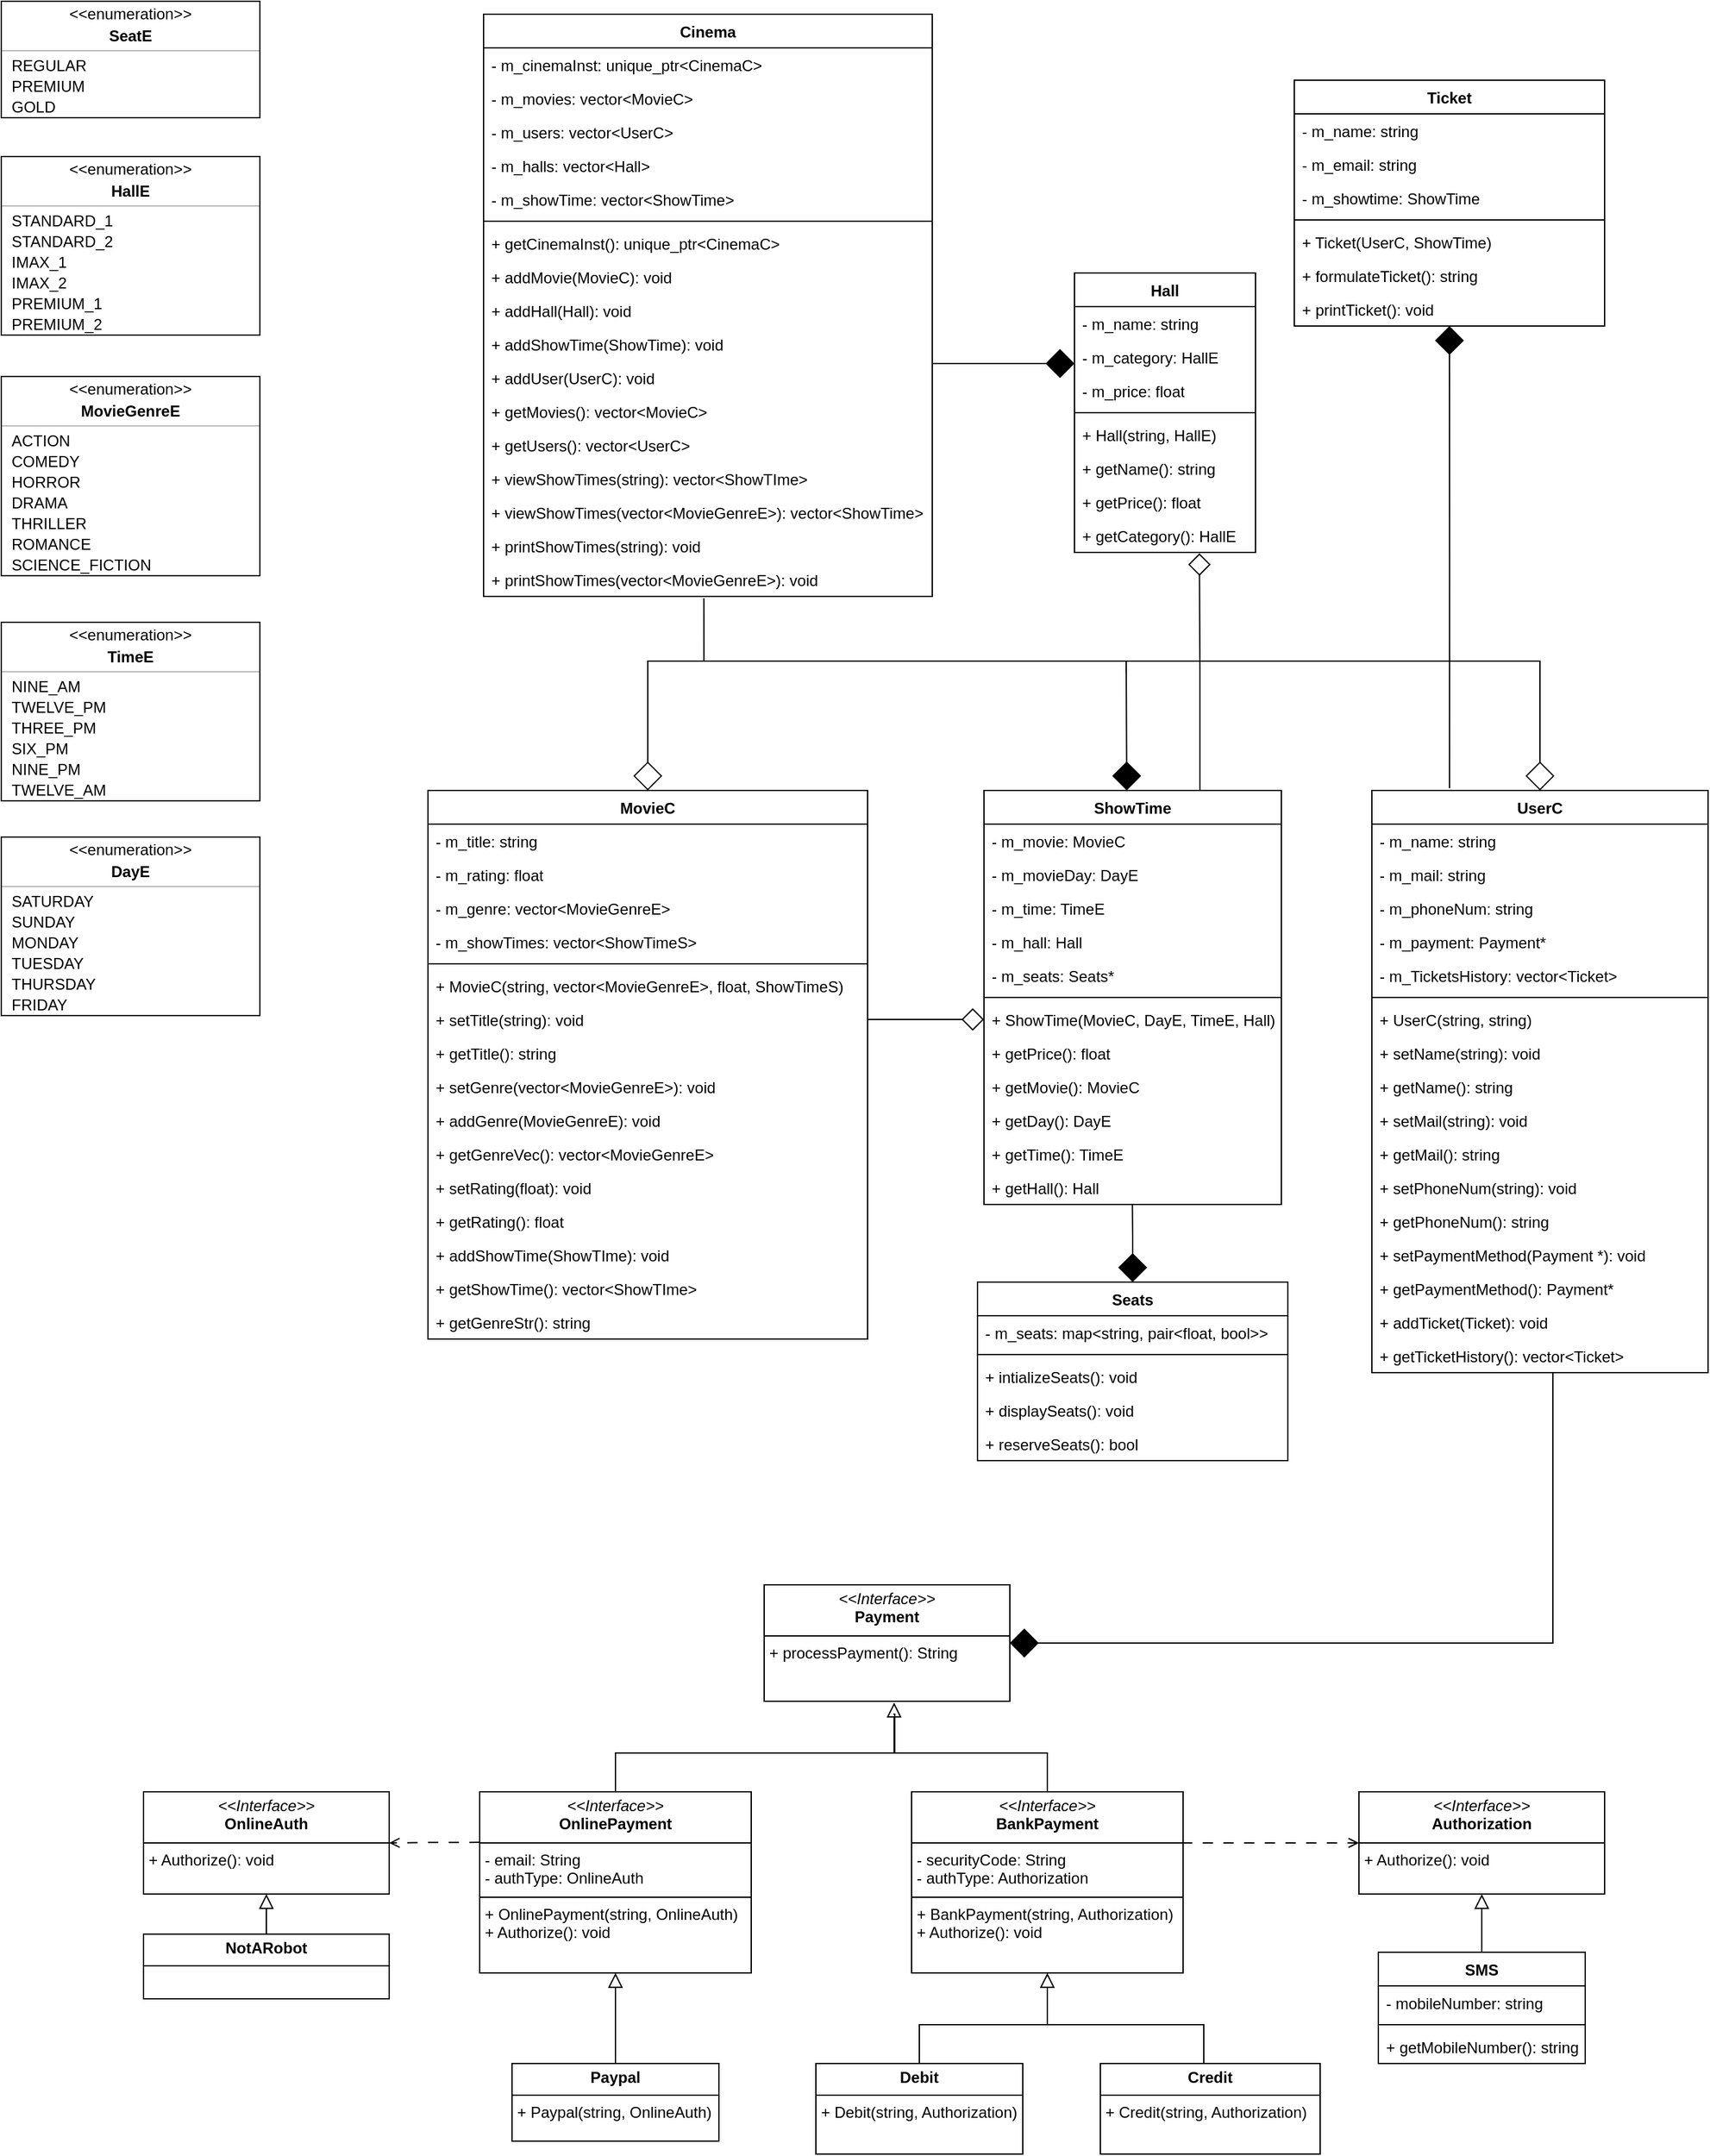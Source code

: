 <mxfile version="24.7.10">
  <diagram id="C5RBs43oDa-KdzZeNtuy" name="Page-1">
    <mxGraphModel dx="1750" dy="3288" grid="1" gridSize="10" guides="1" tooltips="1" connect="1" arrows="1" fold="1" page="1" pageScale="1" pageWidth="827" pageHeight="1169" math="0" shadow="0">
      <root>
        <mxCell id="WIyWlLk6GJQsqaUBKTNV-0" />
        <mxCell id="WIyWlLk6GJQsqaUBKTNV-1" parent="WIyWlLk6GJQsqaUBKTNV-0" />
        <mxCell id="YSPR3LdgSNtGAOta5WQU-206" style="edgeStyle=orthogonalEdgeStyle;rounded=0;orthogonalLoop=1;jettySize=auto;html=1;exitX=1;exitY=0.5;exitDx=0;exitDy=0;endArrow=none;endFill=0;startArrow=diamond;startFill=1;startSize=20;" edge="1" parent="WIyWlLk6GJQsqaUBKTNV-1" source="YSPR3LdgSNtGAOta5WQU-0" target="YSPR3LdgSNtGAOta5WQU-143">
          <mxGeometry relative="1" as="geometry">
            <Array as="points">
              <mxPoint x="1240" y="39" />
            </Array>
          </mxGeometry>
        </mxCell>
        <mxCell id="YSPR3LdgSNtGAOta5WQU-0" value="&lt;p style=&quot;margin:0px;margin-top:4px;text-align:center;&quot;&gt;&lt;i&gt;&amp;lt;&amp;lt;Interface&amp;gt;&amp;gt;&lt;/i&gt;&lt;br&gt;&lt;b&gt;Payment&lt;/b&gt;&lt;/p&gt;&lt;hr size=&quot;1&quot; style=&quot;border-style:solid;&quot;&gt;&lt;p style=&quot;margin:0px;margin-left:4px;&quot;&gt;+ processPayment(): String&lt;/p&gt;" style="verticalAlign=top;align=left;overflow=fill;html=1;whiteSpace=wrap;" vertex="1" parent="WIyWlLk6GJQsqaUBKTNV-1">
          <mxGeometry x="630" y="-6" width="190" height="90" as="geometry" />
        </mxCell>
        <mxCell id="YSPR3LdgSNtGAOta5WQU-10" style="edgeStyle=orthogonalEdgeStyle;rounded=0;orthogonalLoop=1;jettySize=auto;html=1;exitX=0.5;exitY=0;exitDx=0;exitDy=0;endArrow=none;endFill=0;" edge="1" parent="WIyWlLk6GJQsqaUBKTNV-1" source="YSPR3LdgSNtGAOta5WQU-2">
          <mxGeometry relative="1" as="geometry">
            <mxPoint x="730" y="94" as="targetPoint" />
            <Array as="points">
              <mxPoint x="515" y="124" />
              <mxPoint x="731" y="124" />
              <mxPoint x="731" y="94" />
            </Array>
          </mxGeometry>
        </mxCell>
        <mxCell id="YSPR3LdgSNtGAOta5WQU-26" style="edgeStyle=orthogonalEdgeStyle;rounded=0;orthogonalLoop=1;jettySize=auto;html=1;exitX=0;exitY=0.279;exitDx=0;exitDy=0;entryX=1;entryY=0.5;entryDx=0;entryDy=0;endArrow=open;endFill=0;dashed=1;dashPattern=8 8;exitPerimeter=0;" edge="1" parent="WIyWlLk6GJQsqaUBKTNV-1" source="YSPR3LdgSNtGAOta5WQU-2" target="YSPR3LdgSNtGAOta5WQU-15">
          <mxGeometry relative="1" as="geometry">
            <Array as="points">
              <mxPoint x="375" y="193" />
            </Array>
          </mxGeometry>
        </mxCell>
        <mxCell id="YSPR3LdgSNtGAOta5WQU-2" value="&lt;p style=&quot;margin:0px;margin-top:4px;text-align:center;&quot;&gt;&lt;i&gt;&amp;lt;&amp;lt;Interface&amp;gt;&amp;gt;&lt;/i&gt;&lt;br&gt;&lt;b&gt;OnlinePayment&lt;/b&gt;&lt;/p&gt;&lt;hr size=&quot;1&quot; style=&quot;border-style:solid;&quot;&gt;&lt;p style=&quot;margin:0px;margin-left:4px;&quot;&gt;- email: String&lt;br&gt;- authType: OnlineAuth&lt;/p&gt;&lt;hr size=&quot;1&quot; style=&quot;border-style:solid;&quot;&gt;&lt;p style=&quot;margin:0px;margin-left:4px;&quot;&gt;+ OnlinePayment(string, OnlineAuth)&lt;br&gt;+ Authorize(): void&lt;/p&gt;" style="verticalAlign=top;align=left;overflow=fill;html=1;whiteSpace=wrap;" vertex="1" parent="WIyWlLk6GJQsqaUBKTNV-1">
          <mxGeometry x="410" y="154" width="210" height="140" as="geometry" />
        </mxCell>
        <mxCell id="YSPR3LdgSNtGAOta5WQU-3" value="&lt;p style=&quot;margin:0px;margin-top:4px;text-align:center;&quot;&gt;&lt;i&gt;&amp;lt;&amp;lt;Interface&amp;gt;&amp;gt;&lt;/i&gt;&lt;br&gt;&lt;b&gt;BankPayment&lt;/b&gt;&lt;/p&gt;&lt;hr size=&quot;1&quot; style=&quot;border-style:solid;&quot;&gt;&lt;p style=&quot;margin:0px;margin-left:4px;&quot;&gt;- securityCode: String&lt;br&gt;- authType: Authorization&lt;/p&gt;&lt;hr size=&quot;1&quot; style=&quot;border-style:solid;&quot;&gt;&lt;p style=&quot;margin:0px;margin-left:4px;&quot;&gt;+ BankPayment(string, Authorization)&lt;br&gt;+ Authorize(): void&lt;/p&gt;" style="verticalAlign=top;align=left;overflow=fill;html=1;whiteSpace=wrap;" vertex="1" parent="WIyWlLk6GJQsqaUBKTNV-1">
          <mxGeometry x="744" y="154" width="210" height="140" as="geometry" />
        </mxCell>
        <mxCell id="YSPR3LdgSNtGAOta5WQU-11" style="edgeStyle=orthogonalEdgeStyle;rounded=0;orthogonalLoop=1;jettySize=auto;html=1;exitX=0.5;exitY=0;exitDx=0;exitDy=0;entryX=0.5;entryY=1;entryDx=0;entryDy=0;endArrow=block;endFill=0;endSize=9;" edge="1" parent="WIyWlLk6GJQsqaUBKTNV-1" source="YSPR3LdgSNtGAOta5WQU-4" target="YSPR3LdgSNtGAOta5WQU-3">
          <mxGeometry relative="1" as="geometry">
            <Array as="points">
              <mxPoint x="970" y="334" />
              <mxPoint x="849" y="334" />
            </Array>
          </mxGeometry>
        </mxCell>
        <mxCell id="YSPR3LdgSNtGAOta5WQU-4" value="&lt;p style=&quot;margin:0px;margin-top:4px;text-align:center;&quot;&gt;&lt;b&gt;Credit&lt;/b&gt;&lt;/p&gt;&lt;hr size=&quot;1&quot; style=&quot;border-style:solid;&quot;&gt;&lt;p style=&quot;margin:0px;margin-left:4px;&quot;&gt;+ Credit(string, Authorization)&lt;br&gt;&lt;/p&gt;" style="verticalAlign=top;align=left;overflow=fill;html=1;whiteSpace=wrap;" vertex="1" parent="WIyWlLk6GJQsqaUBKTNV-1">
          <mxGeometry x="890" y="364" width="170" height="70" as="geometry" />
        </mxCell>
        <mxCell id="YSPR3LdgSNtGAOta5WQU-12" style="edgeStyle=orthogonalEdgeStyle;rounded=0;orthogonalLoop=1;jettySize=auto;html=1;exitX=0.5;exitY=0;exitDx=0;exitDy=0;endArrow=none;endFill=0;" edge="1" parent="WIyWlLk6GJQsqaUBKTNV-1" source="YSPR3LdgSNtGAOta5WQU-5">
          <mxGeometry relative="1" as="geometry">
            <mxPoint x="850" y="334" as="targetPoint" />
            <Array as="points">
              <mxPoint x="750" y="334" />
              <mxPoint x="850" y="334" />
            </Array>
          </mxGeometry>
        </mxCell>
        <mxCell id="YSPR3LdgSNtGAOta5WQU-5" value="&lt;p style=&quot;margin:0px;margin-top:4px;text-align:center;&quot;&gt;&lt;b&gt;Debit&lt;/b&gt;&lt;/p&gt;&lt;hr size=&quot;1&quot; style=&quot;border-style:solid;&quot;&gt;&lt;p style=&quot;margin:0px;margin-left:4px;&quot;&gt;+ Debit(string, Authorization)&lt;br&gt;&lt;/p&gt;" style="verticalAlign=top;align=left;overflow=fill;html=1;whiteSpace=wrap;" vertex="1" parent="WIyWlLk6GJQsqaUBKTNV-1">
          <mxGeometry x="670" y="364" width="160" height="70" as="geometry" />
        </mxCell>
        <mxCell id="YSPR3LdgSNtGAOta5WQU-13" style="edgeStyle=orthogonalEdgeStyle;rounded=0;orthogonalLoop=1;jettySize=auto;html=1;exitX=0.5;exitY=0;exitDx=0;exitDy=0;endArrow=block;endFill=0;endSize=9;" edge="1" parent="WIyWlLk6GJQsqaUBKTNV-1" source="YSPR3LdgSNtGAOta5WQU-6">
          <mxGeometry relative="1" as="geometry">
            <mxPoint x="515" y="294" as="targetPoint" />
          </mxGeometry>
        </mxCell>
        <mxCell id="YSPR3LdgSNtGAOta5WQU-6" value="&lt;p style=&quot;margin:0px;margin-top:4px;text-align:center;&quot;&gt;&lt;b&gt;Paypal&lt;/b&gt;&lt;/p&gt;&lt;hr size=&quot;1&quot; style=&quot;border-style:solid;&quot;&gt;&lt;p style=&quot;margin:0px;margin-left:4px;&quot;&gt;+ Paypal(string, OnlineAuth)&lt;br&gt;&lt;/p&gt;" style="verticalAlign=top;align=left;overflow=fill;html=1;whiteSpace=wrap;" vertex="1" parent="WIyWlLk6GJQsqaUBKTNV-1">
          <mxGeometry x="435" y="364" width="160" height="60" as="geometry" />
        </mxCell>
        <mxCell id="YSPR3LdgSNtGAOta5WQU-9" style="edgeStyle=orthogonalEdgeStyle;rounded=0;orthogonalLoop=1;jettySize=auto;html=1;exitX=0.5;exitY=0;exitDx=0;exitDy=0;entryX=0.529;entryY=1.011;entryDx=0;entryDy=0;entryPerimeter=0;endArrow=block;endFill=0;endSize=9;" edge="1" parent="WIyWlLk6GJQsqaUBKTNV-1" source="YSPR3LdgSNtGAOta5WQU-3" target="YSPR3LdgSNtGAOta5WQU-0">
          <mxGeometry relative="1" as="geometry">
            <Array as="points">
              <mxPoint x="849" y="124" />
              <mxPoint x="730" y="124" />
            </Array>
          </mxGeometry>
        </mxCell>
        <mxCell id="YSPR3LdgSNtGAOta5WQU-14" value="&lt;p style=&quot;margin:0px;margin-top:4px;text-align:center;&quot;&gt;&lt;i&gt;&amp;lt;&amp;lt;Interface&amp;gt;&amp;gt;&lt;/i&gt;&lt;br&gt;&lt;b&gt;Authorization&lt;/b&gt;&lt;/p&gt;&lt;hr size=&quot;1&quot; style=&quot;border-style:solid;&quot;&gt;&lt;p style=&quot;margin:0px;margin-left:4px;&quot;&gt;&lt;/p&gt;&lt;p style=&quot;margin:0px;margin-left:4px;&quot;&gt;+ Authorize(): void&lt;br&gt;&lt;/p&gt;" style="verticalAlign=top;align=left;overflow=fill;html=1;whiteSpace=wrap;" vertex="1" parent="WIyWlLk6GJQsqaUBKTNV-1">
          <mxGeometry x="1090" y="154" width="190" height="79" as="geometry" />
        </mxCell>
        <mxCell id="YSPR3LdgSNtGAOta5WQU-15" value="&lt;p style=&quot;margin:0px;margin-top:4px;text-align:center;&quot;&gt;&lt;i&gt;&amp;lt;&amp;lt;Interface&amp;gt;&amp;gt;&lt;/i&gt;&lt;br&gt;&lt;b&gt;OnlineAuth&lt;/b&gt;&lt;/p&gt;&lt;hr size=&quot;1&quot; style=&quot;border-style:solid;&quot;&gt;&lt;p style=&quot;margin:0px;margin-left:4px;&quot;&gt;&lt;/p&gt;&lt;p style=&quot;margin:0px;margin-left:4px;&quot;&gt;+ Authorize(): void&lt;br&gt;&lt;/p&gt;" style="verticalAlign=top;align=left;overflow=fill;html=1;whiteSpace=wrap;" vertex="1" parent="WIyWlLk6GJQsqaUBKTNV-1">
          <mxGeometry x="150" y="154" width="190" height="79" as="geometry" />
        </mxCell>
        <mxCell id="YSPR3LdgSNtGAOta5WQU-19" style="edgeStyle=orthogonalEdgeStyle;rounded=0;orthogonalLoop=1;jettySize=auto;html=1;exitX=0.5;exitY=0;exitDx=0;exitDy=0;entryX=0.5;entryY=1;entryDx=0;entryDy=0;endArrow=block;endFill=0;endSize=9;" edge="1" parent="WIyWlLk6GJQsqaUBKTNV-1" source="YSPR3LdgSNtGAOta5WQU-18" target="YSPR3LdgSNtGAOta5WQU-15">
          <mxGeometry relative="1" as="geometry" />
        </mxCell>
        <mxCell id="YSPR3LdgSNtGAOta5WQU-18" value="&lt;p style=&quot;margin:0px;margin-top:4px;text-align:center;&quot;&gt;&lt;b&gt;NotARobot&lt;/b&gt;&lt;/p&gt;&lt;hr size=&quot;1&quot; style=&quot;border-style:solid;&quot;&gt;&lt;p style=&quot;margin:0px;margin-left:4px;&quot;&gt;&lt;br&gt;&lt;/p&gt;" style="verticalAlign=top;align=left;overflow=fill;html=1;whiteSpace=wrap;" vertex="1" parent="WIyWlLk6GJQsqaUBKTNV-1">
          <mxGeometry x="150" y="264" width="190" height="50" as="geometry" />
        </mxCell>
        <mxCell id="YSPR3LdgSNtGAOta5WQU-24" style="edgeStyle=orthogonalEdgeStyle;rounded=0;orthogonalLoop=1;jettySize=auto;html=1;exitX=0.5;exitY=0;exitDx=0;exitDy=0;entryX=0.5;entryY=1;entryDx=0;entryDy=0;endSize=9;endArrow=block;endFill=0;" edge="1" parent="WIyWlLk6GJQsqaUBKTNV-1" source="YSPR3LdgSNtGAOta5WQU-20" target="YSPR3LdgSNtGAOta5WQU-14">
          <mxGeometry relative="1" as="geometry" />
        </mxCell>
        <mxCell id="YSPR3LdgSNtGAOta5WQU-20" value="SMS" style="swimlane;fontStyle=1;align=center;verticalAlign=top;childLayout=stackLayout;horizontal=1;startSize=26;horizontalStack=0;resizeParent=1;resizeParentMax=0;resizeLast=0;collapsible=1;marginBottom=0;whiteSpace=wrap;html=1;" vertex="1" parent="WIyWlLk6GJQsqaUBKTNV-1">
          <mxGeometry x="1105" y="278" width="160" height="86" as="geometry" />
        </mxCell>
        <mxCell id="YSPR3LdgSNtGAOta5WQU-21" value="- mobileNumber: string" style="text;strokeColor=none;fillColor=none;align=left;verticalAlign=top;spacingLeft=4;spacingRight=4;overflow=hidden;rotatable=0;points=[[0,0.5],[1,0.5]];portConstraint=eastwest;whiteSpace=wrap;html=1;" vertex="1" parent="YSPR3LdgSNtGAOta5WQU-20">
          <mxGeometry y="26" width="160" height="26" as="geometry" />
        </mxCell>
        <mxCell id="YSPR3LdgSNtGAOta5WQU-22" value="" style="line;strokeWidth=1;fillColor=none;align=left;verticalAlign=middle;spacingTop=-1;spacingLeft=3;spacingRight=3;rotatable=0;labelPosition=right;points=[];portConstraint=eastwest;strokeColor=inherit;" vertex="1" parent="YSPR3LdgSNtGAOta5WQU-20">
          <mxGeometry y="52" width="160" height="8" as="geometry" />
        </mxCell>
        <mxCell id="YSPR3LdgSNtGAOta5WQU-23" value="+ getMobileNumber(): string" style="text;strokeColor=none;fillColor=none;align=left;verticalAlign=top;spacingLeft=4;spacingRight=4;overflow=hidden;rotatable=0;points=[[0,0.5],[1,0.5]];portConstraint=eastwest;whiteSpace=wrap;html=1;" vertex="1" parent="YSPR3LdgSNtGAOta5WQU-20">
          <mxGeometry y="60" width="160" height="26" as="geometry" />
        </mxCell>
        <mxCell id="YSPR3LdgSNtGAOta5WQU-25" style="edgeStyle=orthogonalEdgeStyle;rounded=0;orthogonalLoop=1;jettySize=auto;html=1;exitX=0.996;exitY=0.282;exitDx=0;exitDy=0;endArrow=open;endFill=0;dashed=1;dashPattern=8 8;entryX=0;entryY=0.5;entryDx=0;entryDy=0;exitPerimeter=0;" edge="1" parent="WIyWlLk6GJQsqaUBKTNV-1" source="YSPR3LdgSNtGAOta5WQU-3" target="YSPR3LdgSNtGAOta5WQU-14">
          <mxGeometry relative="1" as="geometry">
            <mxPoint x="1090" y="189" as="targetPoint" />
          </mxGeometry>
        </mxCell>
        <mxCell id="YSPR3LdgSNtGAOta5WQU-31" value="Cinema" style="swimlane;fontStyle=1;align=center;verticalAlign=top;childLayout=stackLayout;horizontal=1;startSize=26;horizontalStack=0;resizeParent=1;resizeParentMax=0;resizeLast=0;collapsible=1;marginBottom=0;whiteSpace=wrap;html=1;" vertex="1" parent="WIyWlLk6GJQsqaUBKTNV-1">
          <mxGeometry x="413" y="-1220" width="347" height="450" as="geometry" />
        </mxCell>
        <mxCell id="YSPR3LdgSNtGAOta5WQU-32" value="- m_cinemaInst: unique_ptr&amp;lt;CinemaC&amp;gt;" style="text;strokeColor=none;fillColor=none;align=left;verticalAlign=top;spacingLeft=4;spacingRight=4;overflow=hidden;rotatable=0;points=[[0,0.5],[1,0.5]];portConstraint=eastwest;whiteSpace=wrap;html=1;" vertex="1" parent="YSPR3LdgSNtGAOta5WQU-31">
          <mxGeometry y="26" width="347" height="26" as="geometry" />
        </mxCell>
        <mxCell id="YSPR3LdgSNtGAOta5WQU-35" value="- m_movies: vector&amp;lt;MovieC&amp;gt;" style="text;strokeColor=none;fillColor=none;align=left;verticalAlign=top;spacingLeft=4;spacingRight=4;overflow=hidden;rotatable=0;points=[[0,0.5],[1,0.5]];portConstraint=eastwest;whiteSpace=wrap;html=1;" vertex="1" parent="YSPR3LdgSNtGAOta5WQU-31">
          <mxGeometry y="52" width="347" height="26" as="geometry" />
        </mxCell>
        <mxCell id="YSPR3LdgSNtGAOta5WQU-36" value="- m_users: vector&amp;lt;UserC&amp;gt;" style="text;strokeColor=none;fillColor=none;align=left;verticalAlign=top;spacingLeft=4;spacingRight=4;overflow=hidden;rotatable=0;points=[[0,0.5],[1,0.5]];portConstraint=eastwest;whiteSpace=wrap;html=1;" vertex="1" parent="YSPR3LdgSNtGAOta5WQU-31">
          <mxGeometry y="78" width="347" height="26" as="geometry" />
        </mxCell>
        <mxCell id="YSPR3LdgSNtGAOta5WQU-144" value="- m_halls: vector&amp;lt;Hall&amp;gt;" style="text;strokeColor=none;fillColor=none;align=left;verticalAlign=top;spacingLeft=4;spacingRight=4;overflow=hidden;rotatable=0;points=[[0,0.5],[1,0.5]];portConstraint=eastwest;whiteSpace=wrap;html=1;" vertex="1" parent="YSPR3LdgSNtGAOta5WQU-31">
          <mxGeometry y="104" width="347" height="26" as="geometry" />
        </mxCell>
        <mxCell id="YSPR3LdgSNtGAOta5WQU-37" value="- m_showTime: vector&amp;lt;ShowTime&amp;gt;" style="text;strokeColor=none;fillColor=none;align=left;verticalAlign=top;spacingLeft=4;spacingRight=4;overflow=hidden;rotatable=0;points=[[0,0.5],[1,0.5]];portConstraint=eastwest;whiteSpace=wrap;html=1;" vertex="1" parent="YSPR3LdgSNtGAOta5WQU-31">
          <mxGeometry y="130" width="347" height="26" as="geometry" />
        </mxCell>
        <mxCell id="YSPR3LdgSNtGAOta5WQU-33" value="" style="line;strokeWidth=1;fillColor=none;align=left;verticalAlign=middle;spacingTop=-1;spacingLeft=3;spacingRight=3;rotatable=0;labelPosition=right;points=[];portConstraint=eastwest;strokeColor=inherit;" vertex="1" parent="YSPR3LdgSNtGAOta5WQU-31">
          <mxGeometry y="156" width="347" height="8" as="geometry" />
        </mxCell>
        <mxCell id="YSPR3LdgSNtGAOta5WQU-34" value="+ getCinemaInst(): unique_ptr&amp;lt;CinemaC&amp;gt;" style="text;strokeColor=none;fillColor=none;align=left;verticalAlign=top;spacingLeft=4;spacingRight=4;overflow=hidden;rotatable=0;points=[[0,0.5],[1,0.5]];portConstraint=eastwest;whiteSpace=wrap;html=1;" vertex="1" parent="YSPR3LdgSNtGAOta5WQU-31">
          <mxGeometry y="164" width="347" height="26" as="geometry" />
        </mxCell>
        <mxCell id="YSPR3LdgSNtGAOta5WQU-91" value="+ addMovie(MovieC): void" style="text;strokeColor=none;fillColor=none;align=left;verticalAlign=top;spacingLeft=4;spacingRight=4;overflow=hidden;rotatable=0;points=[[0,0.5],[1,0.5]];portConstraint=eastwest;whiteSpace=wrap;html=1;" vertex="1" parent="YSPR3LdgSNtGAOta5WQU-31">
          <mxGeometry y="190" width="347" height="26" as="geometry" />
        </mxCell>
        <mxCell id="YSPR3LdgSNtGAOta5WQU-145" value="+ addHall(Hall): void" style="text;strokeColor=none;fillColor=none;align=left;verticalAlign=top;spacingLeft=4;spacingRight=4;overflow=hidden;rotatable=0;points=[[0,0.5],[1,0.5]];portConstraint=eastwest;whiteSpace=wrap;html=1;" vertex="1" parent="YSPR3LdgSNtGAOta5WQU-31">
          <mxGeometry y="216" width="347" height="26" as="geometry" />
        </mxCell>
        <mxCell id="YSPR3LdgSNtGAOta5WQU-146" value="+ addShowTime(ShowTime): void" style="text;strokeColor=none;fillColor=none;align=left;verticalAlign=top;spacingLeft=4;spacingRight=4;overflow=hidden;rotatable=0;points=[[0,0.5],[1,0.5]];portConstraint=eastwest;whiteSpace=wrap;html=1;" vertex="1" parent="YSPR3LdgSNtGAOta5WQU-31">
          <mxGeometry y="242" width="347" height="26" as="geometry" />
        </mxCell>
        <mxCell id="YSPR3LdgSNtGAOta5WQU-93" value="+ addUser(UserC): void" style="text;strokeColor=none;fillColor=none;align=left;verticalAlign=top;spacingLeft=4;spacingRight=4;overflow=hidden;rotatable=0;points=[[0,0.5],[1,0.5]];portConstraint=eastwest;whiteSpace=wrap;html=1;" vertex="1" parent="YSPR3LdgSNtGAOta5WQU-31">
          <mxGeometry y="268" width="347" height="26" as="geometry" />
        </mxCell>
        <mxCell id="YSPR3LdgSNtGAOta5WQU-92" value="+ getMovies(): vector&amp;lt;MovieC&amp;gt;" style="text;strokeColor=none;fillColor=none;align=left;verticalAlign=top;spacingLeft=4;spacingRight=4;overflow=hidden;rotatable=0;points=[[0,0.5],[1,0.5]];portConstraint=eastwest;whiteSpace=wrap;html=1;" vertex="1" parent="YSPR3LdgSNtGAOta5WQU-31">
          <mxGeometry y="294" width="347" height="26" as="geometry" />
        </mxCell>
        <mxCell id="YSPR3LdgSNtGAOta5WQU-94" value="+ getUsers(): vector&amp;lt;UserC&amp;gt;" style="text;strokeColor=none;fillColor=none;align=left;verticalAlign=top;spacingLeft=4;spacingRight=4;overflow=hidden;rotatable=0;points=[[0,0.5],[1,0.5]];portConstraint=eastwest;whiteSpace=wrap;html=1;" vertex="1" parent="YSPR3LdgSNtGAOta5WQU-31">
          <mxGeometry y="320" width="347" height="26" as="geometry" />
        </mxCell>
        <mxCell id="YSPR3LdgSNtGAOta5WQU-147" value="+ viewShowTimes(string): vector&amp;lt;ShowTIme&amp;gt;" style="text;strokeColor=none;fillColor=none;align=left;verticalAlign=top;spacingLeft=4;spacingRight=4;overflow=hidden;rotatable=0;points=[[0,0.5],[1,0.5]];portConstraint=eastwest;whiteSpace=wrap;html=1;" vertex="1" parent="YSPR3LdgSNtGAOta5WQU-31">
          <mxGeometry y="346" width="347" height="26" as="geometry" />
        </mxCell>
        <mxCell id="YSPR3LdgSNtGAOta5WQU-148" value="+ viewShowTimes(vector&amp;lt;MovieGenreE&amp;gt;): vector&amp;lt;ShowTime&amp;gt;" style="text;strokeColor=none;fillColor=none;align=left;verticalAlign=top;spacingLeft=4;spacingRight=4;overflow=hidden;rotatable=0;points=[[0,0.5],[1,0.5]];portConstraint=eastwest;whiteSpace=wrap;html=1;" vertex="1" parent="YSPR3LdgSNtGAOta5WQU-31">
          <mxGeometry y="372" width="347" height="26" as="geometry" />
        </mxCell>
        <mxCell id="YSPR3LdgSNtGAOta5WQU-149" value="+ printShowTimes(string): void" style="text;strokeColor=none;fillColor=none;align=left;verticalAlign=top;spacingLeft=4;spacingRight=4;overflow=hidden;rotatable=0;points=[[0,0.5],[1,0.5]];portConstraint=eastwest;whiteSpace=wrap;html=1;" vertex="1" parent="YSPR3LdgSNtGAOta5WQU-31">
          <mxGeometry y="398" width="347" height="26" as="geometry" />
        </mxCell>
        <mxCell id="YSPR3LdgSNtGAOta5WQU-150" value="+ printShowTimes(vector&amp;lt;MovieGenreE&amp;gt;): void" style="text;strokeColor=none;fillColor=none;align=left;verticalAlign=top;spacingLeft=4;spacingRight=4;overflow=hidden;rotatable=0;points=[[0,0.5],[1,0.5]];portConstraint=eastwest;whiteSpace=wrap;html=1;" vertex="1" parent="YSPR3LdgSNtGAOta5WQU-31">
          <mxGeometry y="424" width="347" height="26" as="geometry" />
        </mxCell>
        <mxCell id="YSPR3LdgSNtGAOta5WQU-38" value="" style="fontStyle=1;align=center;verticalAlign=middle;childLayout=stackLayout;horizontal=1;horizontalStack=0;resizeParent=1;resizeParentMax=0;resizeLast=0;marginBottom=0;" vertex="1" parent="WIyWlLk6GJQsqaUBKTNV-1">
          <mxGeometry x="40" y="-750" width="200" height="138" as="geometry" />
        </mxCell>
        <mxCell id="YSPR3LdgSNtGAOta5WQU-39" value="&amp;lt;&amp;lt;enumeration&amp;gt;&amp;gt;" style="html=1;align=center;spacing=0;verticalAlign=middle;strokeColor=none;fillColor=none;whiteSpace=wrap;" vertex="1" parent="YSPR3LdgSNtGAOta5WQU-38">
          <mxGeometry width="200" height="20" as="geometry" />
        </mxCell>
        <mxCell id="YSPR3LdgSNtGAOta5WQU-40" value="TimeE" style="html=1;align=center;spacing=0;verticalAlign=middle;strokeColor=none;fillColor=none;whiteSpace=wrap;fontStyle=1;" vertex="1" parent="YSPR3LdgSNtGAOta5WQU-38">
          <mxGeometry y="20" width="200" height="14" as="geometry" />
        </mxCell>
        <mxCell id="YSPR3LdgSNtGAOta5WQU-41" value="" style="line;strokeWidth=0.25;fillColor=none;align=left;verticalAlign=middle;spacingTop=-1;spacingLeft=3;spacingRight=3;rotatable=0;labelPosition=right;points=[];portConstraint=eastwest;" vertex="1" parent="YSPR3LdgSNtGAOta5WQU-38">
          <mxGeometry y="34" width="200" height="8" as="geometry" />
        </mxCell>
        <mxCell id="YSPR3LdgSNtGAOta5WQU-42" value="NINE_AM" style="html=1;align=left;spacing=0;spacingLeft=8;verticalAlign=middle;strokeColor=none;fillColor=none;whiteSpace=wrap;" vertex="1" parent="YSPR3LdgSNtGAOta5WQU-38">
          <mxGeometry y="42" width="200" height="16" as="geometry" />
        </mxCell>
        <mxCell id="YSPR3LdgSNtGAOta5WQU-43" value="TWELVE_PM" style="html=1;align=left;spacing=0;spacingLeft=8;verticalAlign=middle;strokeColor=none;fillColor=none;whiteSpace=wrap;" vertex="1" parent="YSPR3LdgSNtGAOta5WQU-38">
          <mxGeometry y="58" width="200" height="16" as="geometry" />
        </mxCell>
        <mxCell id="YSPR3LdgSNtGAOta5WQU-55" value="THREE_PM" style="html=1;align=left;spacing=0;spacingLeft=8;verticalAlign=middle;strokeColor=none;fillColor=none;whiteSpace=wrap;" vertex="1" parent="YSPR3LdgSNtGAOta5WQU-38">
          <mxGeometry y="74" width="200" height="16" as="geometry" />
        </mxCell>
        <mxCell id="YSPR3LdgSNtGAOta5WQU-54" value="SIX_PM" style="html=1;align=left;spacing=0;spacingLeft=8;verticalAlign=middle;strokeColor=none;fillColor=none;whiteSpace=wrap;" vertex="1" parent="YSPR3LdgSNtGAOta5WQU-38">
          <mxGeometry y="90" width="200" height="16" as="geometry" />
        </mxCell>
        <mxCell id="YSPR3LdgSNtGAOta5WQU-53" value="NINE_PM" style="html=1;align=left;spacing=0;spacingLeft=8;verticalAlign=middle;strokeColor=none;fillColor=none;whiteSpace=wrap;" vertex="1" parent="YSPR3LdgSNtGAOta5WQU-38">
          <mxGeometry y="106" width="200" height="16" as="geometry" />
        </mxCell>
        <mxCell id="YSPR3LdgSNtGAOta5WQU-52" value="TWELVE_AM" style="html=1;align=left;spacing=0;spacingLeft=8;verticalAlign=middle;strokeColor=none;fillColor=none;whiteSpace=wrap;" vertex="1" parent="YSPR3LdgSNtGAOta5WQU-38">
          <mxGeometry y="122" width="200" height="16" as="geometry" />
        </mxCell>
        <mxCell id="YSPR3LdgSNtGAOta5WQU-56" value="" style="fontStyle=1;align=center;verticalAlign=middle;childLayout=stackLayout;horizontal=1;horizontalStack=0;resizeParent=1;resizeParentMax=0;resizeLast=0;marginBottom=0;" vertex="1" parent="WIyWlLk6GJQsqaUBKTNV-1">
          <mxGeometry x="40" y="-584" width="200" height="138" as="geometry" />
        </mxCell>
        <mxCell id="YSPR3LdgSNtGAOta5WQU-57" value="&amp;lt;&amp;lt;enumeration&amp;gt;&amp;gt;" style="html=1;align=center;spacing=0;verticalAlign=middle;strokeColor=none;fillColor=none;whiteSpace=wrap;" vertex="1" parent="YSPR3LdgSNtGAOta5WQU-56">
          <mxGeometry width="200" height="20" as="geometry" />
        </mxCell>
        <mxCell id="YSPR3LdgSNtGAOta5WQU-58" value="DayE" style="html=1;align=center;spacing=0;verticalAlign=middle;strokeColor=none;fillColor=none;whiteSpace=wrap;fontStyle=1;" vertex="1" parent="YSPR3LdgSNtGAOta5WQU-56">
          <mxGeometry y="20" width="200" height="14" as="geometry" />
        </mxCell>
        <mxCell id="YSPR3LdgSNtGAOta5WQU-59" value="" style="line;strokeWidth=0.25;fillColor=none;align=left;verticalAlign=middle;spacingTop=-1;spacingLeft=3;spacingRight=3;rotatable=0;labelPosition=right;points=[];portConstraint=eastwest;" vertex="1" parent="YSPR3LdgSNtGAOta5WQU-56">
          <mxGeometry y="34" width="200" height="8" as="geometry" />
        </mxCell>
        <mxCell id="YSPR3LdgSNtGAOta5WQU-60" value="SATURDAY" style="html=1;align=left;spacing=0;spacingLeft=8;verticalAlign=middle;strokeColor=none;fillColor=none;whiteSpace=wrap;" vertex="1" parent="YSPR3LdgSNtGAOta5WQU-56">
          <mxGeometry y="42" width="200" height="16" as="geometry" />
        </mxCell>
        <mxCell id="YSPR3LdgSNtGAOta5WQU-61" value="SUNDAY" style="html=1;align=left;spacing=0;spacingLeft=8;verticalAlign=middle;strokeColor=none;fillColor=none;whiteSpace=wrap;" vertex="1" parent="YSPR3LdgSNtGAOta5WQU-56">
          <mxGeometry y="58" width="200" height="16" as="geometry" />
        </mxCell>
        <mxCell id="YSPR3LdgSNtGAOta5WQU-62" value="MONDAY" style="html=1;align=left;spacing=0;spacingLeft=8;verticalAlign=middle;strokeColor=none;fillColor=none;whiteSpace=wrap;" vertex="1" parent="YSPR3LdgSNtGAOta5WQU-56">
          <mxGeometry y="74" width="200" height="16" as="geometry" />
        </mxCell>
        <mxCell id="YSPR3LdgSNtGAOta5WQU-63" value="TUESDAY" style="html=1;align=left;spacing=0;spacingLeft=8;verticalAlign=middle;strokeColor=none;fillColor=none;whiteSpace=wrap;" vertex="1" parent="YSPR3LdgSNtGAOta5WQU-56">
          <mxGeometry y="90" width="200" height="16" as="geometry" />
        </mxCell>
        <mxCell id="YSPR3LdgSNtGAOta5WQU-64" value="THURSDAY" style="html=1;align=left;spacing=0;spacingLeft=8;verticalAlign=middle;strokeColor=none;fillColor=none;whiteSpace=wrap;" vertex="1" parent="YSPR3LdgSNtGAOta5WQU-56">
          <mxGeometry y="106" width="200" height="16" as="geometry" />
        </mxCell>
        <mxCell id="YSPR3LdgSNtGAOta5WQU-65" value="FRIDAY" style="html=1;align=left;spacing=0;spacingLeft=8;verticalAlign=middle;strokeColor=none;fillColor=none;whiteSpace=wrap;" vertex="1" parent="YSPR3LdgSNtGAOta5WQU-56">
          <mxGeometry y="122" width="200" height="16" as="geometry" />
        </mxCell>
        <mxCell id="YSPR3LdgSNtGAOta5WQU-67" value="" style="fontStyle=1;align=center;verticalAlign=middle;childLayout=stackLayout;horizontal=1;horizontalStack=0;resizeParent=1;resizeParentMax=0;resizeLast=0;marginBottom=0;" vertex="1" parent="WIyWlLk6GJQsqaUBKTNV-1">
          <mxGeometry x="40" y="-940" width="200" height="154" as="geometry" />
        </mxCell>
        <mxCell id="YSPR3LdgSNtGAOta5WQU-68" value="&amp;lt;&amp;lt;enumeration&amp;gt;&amp;gt;" style="html=1;align=center;spacing=0;verticalAlign=middle;strokeColor=none;fillColor=none;whiteSpace=wrap;" vertex="1" parent="YSPR3LdgSNtGAOta5WQU-67">
          <mxGeometry width="200" height="20" as="geometry" />
        </mxCell>
        <mxCell id="YSPR3LdgSNtGAOta5WQU-69" value="MovieGenreE" style="html=1;align=center;spacing=0;verticalAlign=middle;strokeColor=none;fillColor=none;whiteSpace=wrap;fontStyle=1;" vertex="1" parent="YSPR3LdgSNtGAOta5WQU-67">
          <mxGeometry y="20" width="200" height="14" as="geometry" />
        </mxCell>
        <mxCell id="YSPR3LdgSNtGAOta5WQU-70" value="" style="line;strokeWidth=0.25;fillColor=none;align=left;verticalAlign=middle;spacingTop=-1;spacingLeft=3;spacingRight=3;rotatable=0;labelPosition=right;points=[];portConstraint=eastwest;" vertex="1" parent="YSPR3LdgSNtGAOta5WQU-67">
          <mxGeometry y="34" width="200" height="8" as="geometry" />
        </mxCell>
        <mxCell id="YSPR3LdgSNtGAOta5WQU-71" value="ACTION" style="html=1;align=left;spacing=0;spacingLeft=8;verticalAlign=middle;strokeColor=none;fillColor=none;whiteSpace=wrap;" vertex="1" parent="YSPR3LdgSNtGAOta5WQU-67">
          <mxGeometry y="42" width="200" height="16" as="geometry" />
        </mxCell>
        <mxCell id="YSPR3LdgSNtGAOta5WQU-72" value="COMEDY" style="html=1;align=left;spacing=0;spacingLeft=8;verticalAlign=middle;strokeColor=none;fillColor=none;whiteSpace=wrap;" vertex="1" parent="YSPR3LdgSNtGAOta5WQU-67">
          <mxGeometry y="58" width="200" height="16" as="geometry" />
        </mxCell>
        <mxCell id="YSPR3LdgSNtGAOta5WQU-73" value="HORROR" style="html=1;align=left;spacing=0;spacingLeft=8;verticalAlign=middle;strokeColor=none;fillColor=none;whiteSpace=wrap;" vertex="1" parent="YSPR3LdgSNtGAOta5WQU-67">
          <mxGeometry y="74" width="200" height="16" as="geometry" />
        </mxCell>
        <mxCell id="YSPR3LdgSNtGAOta5WQU-74" value="DRAMA" style="html=1;align=left;spacing=0;spacingLeft=8;verticalAlign=middle;strokeColor=none;fillColor=none;whiteSpace=wrap;" vertex="1" parent="YSPR3LdgSNtGAOta5WQU-67">
          <mxGeometry y="90" width="200" height="16" as="geometry" />
        </mxCell>
        <mxCell id="YSPR3LdgSNtGAOta5WQU-75" value="THRILLER" style="html=1;align=left;spacing=0;spacingLeft=8;verticalAlign=middle;strokeColor=none;fillColor=none;whiteSpace=wrap;" vertex="1" parent="YSPR3LdgSNtGAOta5WQU-67">
          <mxGeometry y="106" width="200" height="16" as="geometry" />
        </mxCell>
        <mxCell id="YSPR3LdgSNtGAOta5WQU-77" value="ROMANCE" style="html=1;align=left;spacing=0;spacingLeft=8;verticalAlign=middle;strokeColor=none;fillColor=none;whiteSpace=wrap;" vertex="1" parent="YSPR3LdgSNtGAOta5WQU-67">
          <mxGeometry y="122" width="200" height="16" as="geometry" />
        </mxCell>
        <mxCell id="YSPR3LdgSNtGAOta5WQU-76" value="SCIENCE_FICTION" style="html=1;align=left;spacing=0;spacingLeft=8;verticalAlign=middle;strokeColor=none;fillColor=none;whiteSpace=wrap;" vertex="1" parent="YSPR3LdgSNtGAOta5WQU-67">
          <mxGeometry y="138" width="200" height="16" as="geometry" />
        </mxCell>
        <mxCell id="YSPR3LdgSNtGAOta5WQU-201" style="edgeStyle=orthogonalEdgeStyle;rounded=0;orthogonalLoop=1;jettySize=auto;html=1;exitX=0.5;exitY=0;exitDx=0;exitDy=0;endArrow=none;endFill=0;startArrow=diamond;startFill=0;startSize=20;" edge="1" parent="WIyWlLk6GJQsqaUBKTNV-1" source="YSPR3LdgSNtGAOta5WQU-78">
          <mxGeometry relative="1" as="geometry">
            <mxPoint x="910" y="-710" as="targetPoint" />
            <Array as="points">
              <mxPoint x="1230" y="-720" />
              <mxPoint x="910" y="-720" />
            </Array>
          </mxGeometry>
        </mxCell>
        <mxCell id="YSPR3LdgSNtGAOta5WQU-203" style="edgeStyle=orthogonalEdgeStyle;rounded=0;orthogonalLoop=1;jettySize=auto;html=1;exitX=0.231;exitY=-0.004;exitDx=0;exitDy=0;entryX=0.5;entryY=1;entryDx=0;entryDy=0;endArrow=diamond;endFill=1;endSize=20;exitPerimeter=0;" edge="1" parent="WIyWlLk6GJQsqaUBKTNV-1" source="YSPR3LdgSNtGAOta5WQU-78" target="YSPR3LdgSNtGAOta5WQU-191">
          <mxGeometry relative="1" as="geometry">
            <mxPoint x="1162" y="-1000" as="targetPoint" />
            <Array as="points" />
          </mxGeometry>
        </mxCell>
        <mxCell id="YSPR3LdgSNtGAOta5WQU-78" value="UserC" style="swimlane;fontStyle=1;align=center;verticalAlign=top;childLayout=stackLayout;horizontal=1;startSize=26;horizontalStack=0;resizeParent=1;resizeParentMax=0;resizeLast=0;collapsible=1;marginBottom=0;whiteSpace=wrap;html=1;" vertex="1" parent="WIyWlLk6GJQsqaUBKTNV-1">
          <mxGeometry x="1100" y="-620" width="260" height="450" as="geometry" />
        </mxCell>
        <mxCell id="YSPR3LdgSNtGAOta5WQU-79" value="- m_name: string" style="text;strokeColor=none;fillColor=none;align=left;verticalAlign=top;spacingLeft=4;spacingRight=4;overflow=hidden;rotatable=0;points=[[0,0.5],[1,0.5]];portConstraint=eastwest;whiteSpace=wrap;html=1;" vertex="1" parent="YSPR3LdgSNtGAOta5WQU-78">
          <mxGeometry y="26" width="260" height="26" as="geometry" />
        </mxCell>
        <mxCell id="YSPR3LdgSNtGAOta5WQU-138" value="- m_mail: string" style="text;strokeColor=none;fillColor=none;align=left;verticalAlign=top;spacingLeft=4;spacingRight=4;overflow=hidden;rotatable=0;points=[[0,0.5],[1,0.5]];portConstraint=eastwest;whiteSpace=wrap;html=1;" vertex="1" parent="YSPR3LdgSNtGAOta5WQU-78">
          <mxGeometry y="52" width="260" height="26" as="geometry" />
        </mxCell>
        <mxCell id="YSPR3LdgSNtGAOta5WQU-80" value="- m_phoneNum: string" style="text;strokeColor=none;fillColor=none;align=left;verticalAlign=top;spacingLeft=4;spacingRight=4;overflow=hidden;rotatable=0;points=[[0,0.5],[1,0.5]];portConstraint=eastwest;whiteSpace=wrap;html=1;" vertex="1" parent="YSPR3LdgSNtGAOta5WQU-78">
          <mxGeometry y="78" width="260" height="26" as="geometry" />
        </mxCell>
        <mxCell id="YSPR3LdgSNtGAOta5WQU-81" value="- m_payment: Payment*" style="text;strokeColor=none;fillColor=none;align=left;verticalAlign=top;spacingLeft=4;spacingRight=4;overflow=hidden;rotatable=0;points=[[0,0.5],[1,0.5]];portConstraint=eastwest;whiteSpace=wrap;html=1;" vertex="1" parent="YSPR3LdgSNtGAOta5WQU-78">
          <mxGeometry y="104" width="260" height="26" as="geometry" />
        </mxCell>
        <mxCell id="YSPR3LdgSNtGAOta5WQU-139" value="- m_TicketsHistory: vector&amp;lt;Ticket&amp;gt;" style="text;strokeColor=none;fillColor=none;align=left;verticalAlign=top;spacingLeft=4;spacingRight=4;overflow=hidden;rotatable=0;points=[[0,0.5],[1,0.5]];portConstraint=eastwest;whiteSpace=wrap;html=1;" vertex="1" parent="YSPR3LdgSNtGAOta5WQU-78">
          <mxGeometry y="130" width="260" height="26" as="geometry" />
        </mxCell>
        <mxCell id="YSPR3LdgSNtGAOta5WQU-83" value="" style="line;strokeWidth=1;fillColor=none;align=left;verticalAlign=middle;spacingTop=-1;spacingLeft=3;spacingRight=3;rotatable=0;labelPosition=right;points=[];portConstraint=eastwest;strokeColor=inherit;" vertex="1" parent="YSPR3LdgSNtGAOta5WQU-78">
          <mxGeometry y="156" width="260" height="8" as="geometry" />
        </mxCell>
        <mxCell id="YSPR3LdgSNtGAOta5WQU-84" value="+ UserC(string, string)" style="text;strokeColor=none;fillColor=none;align=left;verticalAlign=top;spacingLeft=4;spacingRight=4;overflow=hidden;rotatable=0;points=[[0,0.5],[1,0.5]];portConstraint=eastwest;whiteSpace=wrap;html=1;" vertex="1" parent="YSPR3LdgSNtGAOta5WQU-78">
          <mxGeometry y="164" width="260" height="26" as="geometry" />
        </mxCell>
        <mxCell id="YSPR3LdgSNtGAOta5WQU-140" value="+ setName(string): void" style="text;strokeColor=none;fillColor=none;align=left;verticalAlign=top;spacingLeft=4;spacingRight=4;overflow=hidden;rotatable=0;points=[[0,0.5],[1,0.5]];portConstraint=eastwest;whiteSpace=wrap;html=1;" vertex="1" parent="YSPR3LdgSNtGAOta5WQU-78">
          <mxGeometry y="190" width="260" height="26" as="geometry" />
        </mxCell>
        <mxCell id="YSPR3LdgSNtGAOta5WQU-141" value="+ getName(): string" style="text;strokeColor=none;fillColor=none;align=left;verticalAlign=top;spacingLeft=4;spacingRight=4;overflow=hidden;rotatable=0;points=[[0,0.5],[1,0.5]];portConstraint=eastwest;whiteSpace=wrap;html=1;" vertex="1" parent="YSPR3LdgSNtGAOta5WQU-78">
          <mxGeometry y="216" width="260" height="26" as="geometry" />
        </mxCell>
        <mxCell id="YSPR3LdgSNtGAOta5WQU-85" value="+ setMail(string): void" style="text;strokeColor=none;fillColor=none;align=left;verticalAlign=top;spacingLeft=4;spacingRight=4;overflow=hidden;rotatable=0;points=[[0,0.5],[1,0.5]];portConstraint=eastwest;whiteSpace=wrap;html=1;" vertex="1" parent="YSPR3LdgSNtGAOta5WQU-78">
          <mxGeometry y="242" width="260" height="26" as="geometry" />
        </mxCell>
        <mxCell id="YSPR3LdgSNtGAOta5WQU-86" value="+ getMail(): string" style="text;strokeColor=none;fillColor=none;align=left;verticalAlign=top;spacingLeft=4;spacingRight=4;overflow=hidden;rotatable=0;points=[[0,0.5],[1,0.5]];portConstraint=eastwest;whiteSpace=wrap;html=1;" vertex="1" parent="YSPR3LdgSNtGAOta5WQU-78">
          <mxGeometry y="268" width="260" height="26" as="geometry" />
        </mxCell>
        <mxCell id="YSPR3LdgSNtGAOta5WQU-87" value="+ setPhoneNum(string): void" style="text;strokeColor=none;fillColor=none;align=left;verticalAlign=top;spacingLeft=4;spacingRight=4;overflow=hidden;rotatable=0;points=[[0,0.5],[1,0.5]];portConstraint=eastwest;whiteSpace=wrap;html=1;" vertex="1" parent="YSPR3LdgSNtGAOta5WQU-78">
          <mxGeometry y="294" width="260" height="26" as="geometry" />
        </mxCell>
        <mxCell id="YSPR3LdgSNtGAOta5WQU-88" value="+ getPhoneNum(): string" style="text;strokeColor=none;fillColor=none;align=left;verticalAlign=top;spacingLeft=4;spacingRight=4;overflow=hidden;rotatable=0;points=[[0,0.5],[1,0.5]];portConstraint=eastwest;whiteSpace=wrap;html=1;" vertex="1" parent="YSPR3LdgSNtGAOta5WQU-78">
          <mxGeometry y="320" width="260" height="26" as="geometry" />
        </mxCell>
        <mxCell id="YSPR3LdgSNtGAOta5WQU-89" value="+ setPaymentMethod(Payment *): void" style="text;strokeColor=none;fillColor=none;align=left;verticalAlign=top;spacingLeft=4;spacingRight=4;overflow=hidden;rotatable=0;points=[[0,0.5],[1,0.5]];portConstraint=eastwest;whiteSpace=wrap;html=1;" vertex="1" parent="YSPR3LdgSNtGAOta5WQU-78">
          <mxGeometry y="346" width="260" height="26" as="geometry" />
        </mxCell>
        <mxCell id="YSPR3LdgSNtGAOta5WQU-90" value="+ getPaymentMethod(): Payment*" style="text;strokeColor=none;fillColor=none;align=left;verticalAlign=top;spacingLeft=4;spacingRight=4;overflow=hidden;rotatable=0;points=[[0,0.5],[1,0.5]];portConstraint=eastwest;whiteSpace=wrap;html=1;" vertex="1" parent="YSPR3LdgSNtGAOta5WQU-78">
          <mxGeometry y="372" width="260" height="26" as="geometry" />
        </mxCell>
        <mxCell id="YSPR3LdgSNtGAOta5WQU-142" value="+ addTicket(Ticket): void" style="text;strokeColor=none;fillColor=none;align=left;verticalAlign=top;spacingLeft=4;spacingRight=4;overflow=hidden;rotatable=0;points=[[0,0.5],[1,0.5]];portConstraint=eastwest;whiteSpace=wrap;html=1;" vertex="1" parent="YSPR3LdgSNtGAOta5WQU-78">
          <mxGeometry y="398" width="260" height="26" as="geometry" />
        </mxCell>
        <mxCell id="YSPR3LdgSNtGAOta5WQU-143" value="+ getTicketHistory(): vector&amp;lt;Ticket&amp;gt;" style="text;strokeColor=none;fillColor=none;align=left;verticalAlign=top;spacingLeft=4;spacingRight=4;overflow=hidden;rotatable=0;points=[[0,0.5],[1,0.5]];portConstraint=eastwest;whiteSpace=wrap;html=1;" vertex="1" parent="YSPR3LdgSNtGAOta5WQU-78">
          <mxGeometry y="424" width="260" height="26" as="geometry" />
        </mxCell>
        <mxCell id="YSPR3LdgSNtGAOta5WQU-96" value="MovieC" style="swimlane;fontStyle=1;align=center;verticalAlign=top;childLayout=stackLayout;horizontal=1;startSize=26;horizontalStack=0;resizeParent=1;resizeParentMax=0;resizeLast=0;collapsible=1;marginBottom=0;whiteSpace=wrap;html=1;" vertex="1" parent="WIyWlLk6GJQsqaUBKTNV-1">
          <mxGeometry x="370" y="-620" width="340" height="424" as="geometry" />
        </mxCell>
        <mxCell id="YSPR3LdgSNtGAOta5WQU-97" value="- m_title: string" style="text;strokeColor=none;fillColor=none;align=left;verticalAlign=top;spacingLeft=4;spacingRight=4;overflow=hidden;rotatable=0;points=[[0,0.5],[1,0.5]];portConstraint=eastwest;whiteSpace=wrap;html=1;" vertex="1" parent="YSPR3LdgSNtGAOta5WQU-96">
          <mxGeometry y="26" width="340" height="26" as="geometry" />
        </mxCell>
        <mxCell id="YSPR3LdgSNtGAOta5WQU-98" value="- m_rating: float" style="text;strokeColor=none;fillColor=none;align=left;verticalAlign=top;spacingLeft=4;spacingRight=4;overflow=hidden;rotatable=0;points=[[0,0.5],[1,0.5]];portConstraint=eastwest;whiteSpace=wrap;html=1;" vertex="1" parent="YSPR3LdgSNtGAOta5WQU-96">
          <mxGeometry y="52" width="340" height="26" as="geometry" />
        </mxCell>
        <mxCell id="YSPR3LdgSNtGAOta5WQU-99" value="- m_genre: vector&amp;lt;MovieGenreE&amp;gt;" style="text;strokeColor=none;fillColor=none;align=left;verticalAlign=top;spacingLeft=4;spacingRight=4;overflow=hidden;rotatable=0;points=[[0,0.5],[1,0.5]];portConstraint=eastwest;whiteSpace=wrap;html=1;" vertex="1" parent="YSPR3LdgSNtGAOta5WQU-96">
          <mxGeometry y="78" width="340" height="26" as="geometry" />
        </mxCell>
        <mxCell id="YSPR3LdgSNtGAOta5WQU-100" value="- m_showTimes: vector&amp;lt;ShowTimeS&amp;gt;" style="text;strokeColor=none;fillColor=none;align=left;verticalAlign=top;spacingLeft=4;spacingRight=4;overflow=hidden;rotatable=0;points=[[0,0.5],[1,0.5]];portConstraint=eastwest;whiteSpace=wrap;html=1;" vertex="1" parent="YSPR3LdgSNtGAOta5WQU-96">
          <mxGeometry y="104" width="340" height="26" as="geometry" />
        </mxCell>
        <mxCell id="YSPR3LdgSNtGAOta5WQU-101" value="" style="line;strokeWidth=1;fillColor=none;align=left;verticalAlign=middle;spacingTop=-1;spacingLeft=3;spacingRight=3;rotatable=0;labelPosition=right;points=[];portConstraint=eastwest;strokeColor=inherit;" vertex="1" parent="YSPR3LdgSNtGAOta5WQU-96">
          <mxGeometry y="130" width="340" height="8" as="geometry" />
        </mxCell>
        <mxCell id="YSPR3LdgSNtGAOta5WQU-102" value="+ MovieC(string, vector&amp;lt;MovieGenreE&amp;gt;, float, ShowTimeS)" style="text;strokeColor=none;fillColor=none;align=left;verticalAlign=top;spacingLeft=4;spacingRight=4;overflow=hidden;rotatable=0;points=[[0,0.5],[1,0.5]];portConstraint=eastwest;whiteSpace=wrap;html=1;" vertex="1" parent="YSPR3LdgSNtGAOta5WQU-96">
          <mxGeometry y="138" width="340" height="26" as="geometry" />
        </mxCell>
        <mxCell id="YSPR3LdgSNtGAOta5WQU-103" value="+ setTitle(string): void" style="text;strokeColor=none;fillColor=none;align=left;verticalAlign=top;spacingLeft=4;spacingRight=4;overflow=hidden;rotatable=0;points=[[0,0.5],[1,0.5]];portConstraint=eastwest;whiteSpace=wrap;html=1;" vertex="1" parent="YSPR3LdgSNtGAOta5WQU-96">
          <mxGeometry y="164" width="340" height="26" as="geometry" />
        </mxCell>
        <mxCell id="YSPR3LdgSNtGAOta5WQU-104" value="+ getTitle(): string" style="text;strokeColor=none;fillColor=none;align=left;verticalAlign=top;spacingLeft=4;spacingRight=4;overflow=hidden;rotatable=0;points=[[0,0.5],[1,0.5]];portConstraint=eastwest;whiteSpace=wrap;html=1;" vertex="1" parent="YSPR3LdgSNtGAOta5WQU-96">
          <mxGeometry y="190" width="340" height="26" as="geometry" />
        </mxCell>
        <mxCell id="YSPR3LdgSNtGAOta5WQU-105" value="+ setGenre(vector&amp;lt;MovieGenreE&amp;gt;): void" style="text;strokeColor=none;fillColor=none;align=left;verticalAlign=top;spacingLeft=4;spacingRight=4;overflow=hidden;rotatable=0;points=[[0,0.5],[1,0.5]];portConstraint=eastwest;whiteSpace=wrap;html=1;" vertex="1" parent="YSPR3LdgSNtGAOta5WQU-96">
          <mxGeometry y="216" width="340" height="26" as="geometry" />
        </mxCell>
        <mxCell id="YSPR3LdgSNtGAOta5WQU-106" value="+ addGenre(MovieGenreE): void" style="text;strokeColor=none;fillColor=none;align=left;verticalAlign=top;spacingLeft=4;spacingRight=4;overflow=hidden;rotatable=0;points=[[0,0.5],[1,0.5]];portConstraint=eastwest;whiteSpace=wrap;html=1;" vertex="1" parent="YSPR3LdgSNtGAOta5WQU-96">
          <mxGeometry y="242" width="340" height="26" as="geometry" />
        </mxCell>
        <mxCell id="YSPR3LdgSNtGAOta5WQU-108" value="+ getGenreVec(): vector&amp;lt;MovieGenreE&amp;gt;" style="text;strokeColor=none;fillColor=none;align=left;verticalAlign=top;spacingLeft=4;spacingRight=4;overflow=hidden;rotatable=0;points=[[0,0.5],[1,0.5]];portConstraint=eastwest;whiteSpace=wrap;html=1;" vertex="1" parent="YSPR3LdgSNtGAOta5WQU-96">
          <mxGeometry y="268" width="340" height="26" as="geometry" />
        </mxCell>
        <mxCell id="YSPR3LdgSNtGAOta5WQU-109" value="+ setRating(float): void" style="text;strokeColor=none;fillColor=none;align=left;verticalAlign=top;spacingLeft=4;spacingRight=4;overflow=hidden;rotatable=0;points=[[0,0.5],[1,0.5]];portConstraint=eastwest;whiteSpace=wrap;html=1;" vertex="1" parent="YSPR3LdgSNtGAOta5WQU-96">
          <mxGeometry y="294" width="340" height="26" as="geometry" />
        </mxCell>
        <mxCell id="YSPR3LdgSNtGAOta5WQU-110" value="+ getRating(): float" style="text;strokeColor=none;fillColor=none;align=left;verticalAlign=top;spacingLeft=4;spacingRight=4;overflow=hidden;rotatable=0;points=[[0,0.5],[1,0.5]];portConstraint=eastwest;whiteSpace=wrap;html=1;" vertex="1" parent="YSPR3LdgSNtGAOta5WQU-96">
          <mxGeometry y="320" width="340" height="26" as="geometry" />
        </mxCell>
        <mxCell id="YSPR3LdgSNtGAOta5WQU-111" value="+ addShowTime(ShowTIme): void" style="text;strokeColor=none;fillColor=none;align=left;verticalAlign=top;spacingLeft=4;spacingRight=4;overflow=hidden;rotatable=0;points=[[0,0.5],[1,0.5]];portConstraint=eastwest;whiteSpace=wrap;html=1;" vertex="1" parent="YSPR3LdgSNtGAOta5WQU-96">
          <mxGeometry y="346" width="340" height="26" as="geometry" />
        </mxCell>
        <mxCell id="YSPR3LdgSNtGAOta5WQU-112" value="+ getShowTime(): vector&amp;lt;ShowTIme&amp;gt;" style="text;strokeColor=none;fillColor=none;align=left;verticalAlign=top;spacingLeft=4;spacingRight=4;overflow=hidden;rotatable=0;points=[[0,0.5],[1,0.5]];portConstraint=eastwest;whiteSpace=wrap;html=1;" vertex="1" parent="YSPR3LdgSNtGAOta5WQU-96">
          <mxGeometry y="372" width="340" height="26" as="geometry" />
        </mxCell>
        <mxCell id="YSPR3LdgSNtGAOta5WQU-114" value="+ getGenreStr(): string" style="text;strokeColor=none;fillColor=none;align=left;verticalAlign=top;spacingLeft=4;spacingRight=4;overflow=hidden;rotatable=0;points=[[0,0.5],[1,0.5]];portConstraint=eastwest;whiteSpace=wrap;html=1;" vertex="1" parent="YSPR3LdgSNtGAOta5WQU-96">
          <mxGeometry y="398" width="340" height="26" as="geometry" />
        </mxCell>
        <mxCell id="YSPR3LdgSNtGAOta5WQU-116" value="" style="fontStyle=1;align=center;verticalAlign=middle;childLayout=stackLayout;horizontal=1;horizontalStack=0;resizeParent=1;resizeParentMax=0;resizeLast=0;marginBottom=0;" vertex="1" parent="WIyWlLk6GJQsqaUBKTNV-1">
          <mxGeometry x="40" y="-1110" width="200" height="138" as="geometry" />
        </mxCell>
        <mxCell id="YSPR3LdgSNtGAOta5WQU-117" value="&amp;lt;&amp;lt;enumeration&amp;gt;&amp;gt;" style="html=1;align=center;spacing=0;verticalAlign=middle;strokeColor=none;fillColor=none;whiteSpace=wrap;" vertex="1" parent="YSPR3LdgSNtGAOta5WQU-116">
          <mxGeometry width="200" height="20" as="geometry" />
        </mxCell>
        <mxCell id="YSPR3LdgSNtGAOta5WQU-118" value="HallE" style="html=1;align=center;spacing=0;verticalAlign=middle;strokeColor=none;fillColor=none;whiteSpace=wrap;fontStyle=1;" vertex="1" parent="YSPR3LdgSNtGAOta5WQU-116">
          <mxGeometry y="20" width="200" height="14" as="geometry" />
        </mxCell>
        <mxCell id="YSPR3LdgSNtGAOta5WQU-119" value="" style="line;strokeWidth=0.25;fillColor=none;align=left;verticalAlign=middle;spacingTop=-1;spacingLeft=3;spacingRight=3;rotatable=0;labelPosition=right;points=[];portConstraint=eastwest;" vertex="1" parent="YSPR3LdgSNtGAOta5WQU-116">
          <mxGeometry y="34" width="200" height="8" as="geometry" />
        </mxCell>
        <mxCell id="YSPR3LdgSNtGAOta5WQU-120" value="STANDARD_1" style="html=1;align=left;spacing=0;spacingLeft=8;verticalAlign=middle;strokeColor=none;fillColor=none;whiteSpace=wrap;" vertex="1" parent="YSPR3LdgSNtGAOta5WQU-116">
          <mxGeometry y="42" width="200" height="16" as="geometry" />
        </mxCell>
        <mxCell id="YSPR3LdgSNtGAOta5WQU-121" value="STANDARD_2" style="html=1;align=left;spacing=0;spacingLeft=8;verticalAlign=middle;strokeColor=none;fillColor=none;whiteSpace=wrap;" vertex="1" parent="YSPR3LdgSNtGAOta5WQU-116">
          <mxGeometry y="58" width="200" height="16" as="geometry" />
        </mxCell>
        <mxCell id="YSPR3LdgSNtGAOta5WQU-122" value="IMAX_1" style="html=1;align=left;spacing=0;spacingLeft=8;verticalAlign=middle;strokeColor=none;fillColor=none;whiteSpace=wrap;" vertex="1" parent="YSPR3LdgSNtGAOta5WQU-116">
          <mxGeometry y="74" width="200" height="16" as="geometry" />
        </mxCell>
        <mxCell id="YSPR3LdgSNtGAOta5WQU-123" value="IMAX_2" style="html=1;align=left;spacing=0;spacingLeft=8;verticalAlign=middle;strokeColor=none;fillColor=none;whiteSpace=wrap;" vertex="1" parent="YSPR3LdgSNtGAOta5WQU-116">
          <mxGeometry y="90" width="200" height="16" as="geometry" />
        </mxCell>
        <mxCell id="YSPR3LdgSNtGAOta5WQU-124" value="PREMIUM_1" style="html=1;align=left;spacing=0;spacingLeft=8;verticalAlign=middle;strokeColor=none;fillColor=none;whiteSpace=wrap;" vertex="1" parent="YSPR3LdgSNtGAOta5WQU-116">
          <mxGeometry y="106" width="200" height="16" as="geometry" />
        </mxCell>
        <mxCell id="YSPR3LdgSNtGAOta5WQU-125" value="PREMIUM_2" style="html=1;align=left;spacing=0;spacingLeft=8;verticalAlign=middle;strokeColor=none;fillColor=none;whiteSpace=wrap;" vertex="1" parent="YSPR3LdgSNtGAOta5WQU-116">
          <mxGeometry y="122" width="200" height="16" as="geometry" />
        </mxCell>
        <mxCell id="YSPR3LdgSNtGAOta5WQU-127" value="" style="fontStyle=1;align=center;verticalAlign=middle;childLayout=stackLayout;horizontal=1;horizontalStack=0;resizeParent=1;resizeParentMax=0;resizeLast=0;marginBottom=0;" vertex="1" parent="WIyWlLk6GJQsqaUBKTNV-1">
          <mxGeometry x="40" y="-1230" width="200" height="90" as="geometry" />
        </mxCell>
        <mxCell id="YSPR3LdgSNtGAOta5WQU-128" value="&amp;lt;&amp;lt;enumeration&amp;gt;&amp;gt;" style="html=1;align=center;spacing=0;verticalAlign=middle;strokeColor=none;fillColor=none;whiteSpace=wrap;" vertex="1" parent="YSPR3LdgSNtGAOta5WQU-127">
          <mxGeometry width="200" height="20" as="geometry" />
        </mxCell>
        <mxCell id="YSPR3LdgSNtGAOta5WQU-129" value="SeatE" style="html=1;align=center;spacing=0;verticalAlign=middle;strokeColor=none;fillColor=none;whiteSpace=wrap;fontStyle=1;" vertex="1" parent="YSPR3LdgSNtGAOta5WQU-127">
          <mxGeometry y="20" width="200" height="14" as="geometry" />
        </mxCell>
        <mxCell id="YSPR3LdgSNtGAOta5WQU-130" value="" style="line;strokeWidth=0.25;fillColor=none;align=left;verticalAlign=middle;spacingTop=-1;spacingLeft=3;spacingRight=3;rotatable=0;labelPosition=right;points=[];portConstraint=eastwest;" vertex="1" parent="YSPR3LdgSNtGAOta5WQU-127">
          <mxGeometry y="34" width="200" height="8" as="geometry" />
        </mxCell>
        <mxCell id="YSPR3LdgSNtGAOta5WQU-131" value="REGULAR" style="html=1;align=left;spacing=0;spacingLeft=8;verticalAlign=middle;strokeColor=none;fillColor=none;whiteSpace=wrap;" vertex="1" parent="YSPR3LdgSNtGAOta5WQU-127">
          <mxGeometry y="42" width="200" height="16" as="geometry" />
        </mxCell>
        <mxCell id="YSPR3LdgSNtGAOta5WQU-135" value="PREMIUM" style="html=1;align=left;spacing=0;spacingLeft=8;verticalAlign=middle;strokeColor=none;fillColor=none;whiteSpace=wrap;" vertex="1" parent="YSPR3LdgSNtGAOta5WQU-127">
          <mxGeometry y="58" width="200" height="16" as="geometry" />
        </mxCell>
        <mxCell id="YSPR3LdgSNtGAOta5WQU-132" value="GOLD" style="html=1;align=left;spacing=0;spacingLeft=8;verticalAlign=middle;strokeColor=none;fillColor=none;whiteSpace=wrap;" vertex="1" parent="YSPR3LdgSNtGAOta5WQU-127">
          <mxGeometry y="74" width="200" height="16" as="geometry" />
        </mxCell>
        <mxCell id="YSPR3LdgSNtGAOta5WQU-151" value="Hall" style="swimlane;fontStyle=1;align=center;verticalAlign=top;childLayout=stackLayout;horizontal=1;startSize=26;horizontalStack=0;resizeParent=1;resizeParentMax=0;resizeLast=0;collapsible=1;marginBottom=0;whiteSpace=wrap;html=1;" vertex="1" parent="WIyWlLk6GJQsqaUBKTNV-1">
          <mxGeometry x="870" y="-1020" width="140" height="216" as="geometry" />
        </mxCell>
        <mxCell id="YSPR3LdgSNtGAOta5WQU-152" value="- m_name: string" style="text;strokeColor=none;fillColor=none;align=left;verticalAlign=top;spacingLeft=4;spacingRight=4;overflow=hidden;rotatable=0;points=[[0,0.5],[1,0.5]];portConstraint=eastwest;whiteSpace=wrap;html=1;" vertex="1" parent="YSPR3LdgSNtGAOta5WQU-151">
          <mxGeometry y="26" width="140" height="26" as="geometry" />
        </mxCell>
        <mxCell id="YSPR3LdgSNtGAOta5WQU-153" value="- m_category: HallE" style="text;strokeColor=none;fillColor=none;align=left;verticalAlign=top;spacingLeft=4;spacingRight=4;overflow=hidden;rotatable=0;points=[[0,0.5],[1,0.5]];portConstraint=eastwest;whiteSpace=wrap;html=1;" vertex="1" parent="YSPR3LdgSNtGAOta5WQU-151">
          <mxGeometry y="52" width="140" height="26" as="geometry" />
        </mxCell>
        <mxCell id="YSPR3LdgSNtGAOta5WQU-154" value="- m_price: float" style="text;strokeColor=none;fillColor=none;align=left;verticalAlign=top;spacingLeft=4;spacingRight=4;overflow=hidden;rotatable=0;points=[[0,0.5],[1,0.5]];portConstraint=eastwest;whiteSpace=wrap;html=1;" vertex="1" parent="YSPR3LdgSNtGAOta5WQU-151">
          <mxGeometry y="78" width="140" height="26" as="geometry" />
        </mxCell>
        <mxCell id="YSPR3LdgSNtGAOta5WQU-157" value="" style="line;strokeWidth=1;fillColor=none;align=left;verticalAlign=middle;spacingTop=-1;spacingLeft=3;spacingRight=3;rotatable=0;labelPosition=right;points=[];portConstraint=eastwest;strokeColor=inherit;" vertex="1" parent="YSPR3LdgSNtGAOta5WQU-151">
          <mxGeometry y="104" width="140" height="8" as="geometry" />
        </mxCell>
        <mxCell id="YSPR3LdgSNtGAOta5WQU-158" value="+ Hall(string, HallE)" style="text;strokeColor=none;fillColor=none;align=left;verticalAlign=top;spacingLeft=4;spacingRight=4;overflow=hidden;rotatable=0;points=[[0,0.5],[1,0.5]];portConstraint=eastwest;whiteSpace=wrap;html=1;" vertex="1" parent="YSPR3LdgSNtGAOta5WQU-151">
          <mxGeometry y="112" width="140" height="26" as="geometry" />
        </mxCell>
        <mxCell id="YSPR3LdgSNtGAOta5WQU-160" value="+ getName(): string" style="text;strokeColor=none;fillColor=none;align=left;verticalAlign=top;spacingLeft=4;spacingRight=4;overflow=hidden;rotatable=0;points=[[0,0.5],[1,0.5]];portConstraint=eastwest;whiteSpace=wrap;html=1;" vertex="1" parent="YSPR3LdgSNtGAOta5WQU-151">
          <mxGeometry y="138" width="140" height="26" as="geometry" />
        </mxCell>
        <mxCell id="YSPR3LdgSNtGAOta5WQU-162" value="+ getPrice(): float" style="text;strokeColor=none;fillColor=none;align=left;verticalAlign=top;spacingLeft=4;spacingRight=4;overflow=hidden;rotatable=0;points=[[0,0.5],[1,0.5]];portConstraint=eastwest;whiteSpace=wrap;html=1;" vertex="1" parent="YSPR3LdgSNtGAOta5WQU-151">
          <mxGeometry y="164" width="140" height="26" as="geometry" />
        </mxCell>
        <mxCell id="YSPR3LdgSNtGAOta5WQU-164" value="+ getCategory(): HallE" style="text;strokeColor=none;fillColor=none;align=left;verticalAlign=top;spacingLeft=4;spacingRight=4;overflow=hidden;rotatable=0;points=[[0,0.5],[1,0.5]];portConstraint=eastwest;whiteSpace=wrap;html=1;" vertex="1" parent="YSPR3LdgSNtGAOta5WQU-151">
          <mxGeometry y="190" width="140" height="26" as="geometry" />
        </mxCell>
        <mxCell id="YSPR3LdgSNtGAOta5WQU-169" value="Seats" style="swimlane;fontStyle=1;align=center;verticalAlign=top;childLayout=stackLayout;horizontal=1;startSize=26;horizontalStack=0;resizeParent=1;resizeParentMax=0;resizeLast=0;collapsible=1;marginBottom=0;whiteSpace=wrap;html=1;" vertex="1" parent="WIyWlLk6GJQsqaUBKTNV-1">
          <mxGeometry x="795" y="-240" width="240" height="138" as="geometry" />
        </mxCell>
        <mxCell id="YSPR3LdgSNtGAOta5WQU-170" value="- m_seats: map&amp;lt;string, pair&amp;lt;float, bool&amp;gt;&amp;gt;" style="text;strokeColor=none;fillColor=none;align=left;verticalAlign=top;spacingLeft=4;spacingRight=4;overflow=hidden;rotatable=0;points=[[0,0.5],[1,0.5]];portConstraint=eastwest;whiteSpace=wrap;html=1;" vertex="1" parent="YSPR3LdgSNtGAOta5WQU-169">
          <mxGeometry y="26" width="240" height="26" as="geometry" />
        </mxCell>
        <mxCell id="YSPR3LdgSNtGAOta5WQU-173" value="" style="line;strokeWidth=1;fillColor=none;align=left;verticalAlign=middle;spacingTop=-1;spacingLeft=3;spacingRight=3;rotatable=0;labelPosition=right;points=[];portConstraint=eastwest;strokeColor=inherit;" vertex="1" parent="YSPR3LdgSNtGAOta5WQU-169">
          <mxGeometry y="52" width="240" height="8" as="geometry" />
        </mxCell>
        <mxCell id="YSPR3LdgSNtGAOta5WQU-175" value="+ intializeSeats(): void" style="text;strokeColor=none;fillColor=none;align=left;verticalAlign=top;spacingLeft=4;spacingRight=4;overflow=hidden;rotatable=0;points=[[0,0.5],[1,0.5]];portConstraint=eastwest;whiteSpace=wrap;html=1;" vertex="1" parent="YSPR3LdgSNtGAOta5WQU-169">
          <mxGeometry y="60" width="240" height="26" as="geometry" />
        </mxCell>
        <mxCell id="YSPR3LdgSNtGAOta5WQU-176" value="+ displaySeats(): void" style="text;strokeColor=none;fillColor=none;align=left;verticalAlign=top;spacingLeft=4;spacingRight=4;overflow=hidden;rotatable=0;points=[[0,0.5],[1,0.5]];portConstraint=eastwest;whiteSpace=wrap;html=1;" vertex="1" parent="YSPR3LdgSNtGAOta5WQU-169">
          <mxGeometry y="86" width="240" height="26" as="geometry" />
        </mxCell>
        <mxCell id="YSPR3LdgSNtGAOta5WQU-177" value="+ reserveSeats(): bool" style="text;strokeColor=none;fillColor=none;align=left;verticalAlign=top;spacingLeft=4;spacingRight=4;overflow=hidden;rotatable=0;points=[[0,0.5],[1,0.5]];portConstraint=eastwest;whiteSpace=wrap;html=1;" vertex="1" parent="YSPR3LdgSNtGAOta5WQU-169">
          <mxGeometry y="112" width="240" height="26" as="geometry" />
        </mxCell>
        <mxCell id="YSPR3LdgSNtGAOta5WQU-200" style="edgeStyle=orthogonalEdgeStyle;rounded=0;orthogonalLoop=1;jettySize=auto;html=1;exitX=0.48;exitY=0;exitDx=0;exitDy=0;exitPerimeter=0;endArrow=none;endFill=0;startArrow=diamond;startFill=1;startSize=20;" edge="1" parent="WIyWlLk6GJQsqaUBKTNV-1" source="YSPR3LdgSNtGAOta5WQU-178">
          <mxGeometry relative="1" as="geometry">
            <mxPoint x="580" y="-720" as="targetPoint" />
            <mxPoint x="915" y="-624" as="sourcePoint" />
            <Array as="points">
              <mxPoint x="910" y="-624" />
              <mxPoint x="910" y="-624" />
            </Array>
          </mxGeometry>
        </mxCell>
        <mxCell id="YSPR3LdgSNtGAOta5WQU-208" style="edgeStyle=orthogonalEdgeStyle;rounded=0;orthogonalLoop=1;jettySize=auto;html=1;exitX=0.75;exitY=0;exitDx=0;exitDy=0;entryX=0.69;entryY=1.026;entryDx=0;entryDy=0;entryPerimeter=0;endArrow=diamond;endFill=0;endSize=15;" edge="1" parent="WIyWlLk6GJQsqaUBKTNV-1" source="YSPR3LdgSNtGAOta5WQU-178" target="YSPR3LdgSNtGAOta5WQU-164">
          <mxGeometry relative="1" as="geometry">
            <mxPoint x="980" y="-790" as="targetPoint" />
            <Array as="points">
              <mxPoint x="967" y="-620" />
              <mxPoint x="967" y="-712" />
              <mxPoint x="967" y="-712" />
            </Array>
          </mxGeometry>
        </mxCell>
        <mxCell id="YSPR3LdgSNtGAOta5WQU-178" value="ShowTime" style="swimlane;fontStyle=1;align=center;verticalAlign=top;childLayout=stackLayout;horizontal=1;startSize=26;horizontalStack=0;resizeParent=1;resizeParentMax=0;resizeLast=0;collapsible=1;marginBottom=0;whiteSpace=wrap;html=1;" vertex="1" parent="WIyWlLk6GJQsqaUBKTNV-1">
          <mxGeometry x="800" y="-620" width="230" height="320" as="geometry" />
        </mxCell>
        <mxCell id="YSPR3LdgSNtGAOta5WQU-179" value="- m_movie: MovieC" style="text;strokeColor=none;fillColor=none;align=left;verticalAlign=top;spacingLeft=4;spacingRight=4;overflow=hidden;rotatable=0;points=[[0,0.5],[1,0.5]];portConstraint=eastwest;whiteSpace=wrap;html=1;" vertex="1" parent="YSPR3LdgSNtGAOta5WQU-178">
          <mxGeometry y="26" width="230" height="26" as="geometry" />
        </mxCell>
        <mxCell id="YSPR3LdgSNtGAOta5WQU-181" value="- m_movieDay: DayE" style="text;strokeColor=none;fillColor=none;align=left;verticalAlign=top;spacingLeft=4;spacingRight=4;overflow=hidden;rotatable=0;points=[[0,0.5],[1,0.5]];portConstraint=eastwest;whiteSpace=wrap;html=1;" vertex="1" parent="YSPR3LdgSNtGAOta5WQU-178">
          <mxGeometry y="52" width="230" height="26" as="geometry" />
        </mxCell>
        <mxCell id="YSPR3LdgSNtGAOta5WQU-180" value="- m_time: TimeE" style="text;strokeColor=none;fillColor=none;align=left;verticalAlign=top;spacingLeft=4;spacingRight=4;overflow=hidden;rotatable=0;points=[[0,0.5],[1,0.5]];portConstraint=eastwest;whiteSpace=wrap;html=1;" vertex="1" parent="YSPR3LdgSNtGAOta5WQU-178">
          <mxGeometry y="78" width="230" height="26" as="geometry" />
        </mxCell>
        <mxCell id="YSPR3LdgSNtGAOta5WQU-187" value="- m_hall: Hall" style="text;strokeColor=none;fillColor=none;align=left;verticalAlign=top;spacingLeft=4;spacingRight=4;overflow=hidden;rotatable=0;points=[[0,0.5],[1,0.5]];portConstraint=eastwest;whiteSpace=wrap;html=1;" vertex="1" parent="YSPR3LdgSNtGAOta5WQU-178">
          <mxGeometry y="104" width="230" height="26" as="geometry" />
        </mxCell>
        <mxCell id="YSPR3LdgSNtGAOta5WQU-188" value="- m_seats: Seats*" style="text;strokeColor=none;fillColor=none;align=left;verticalAlign=top;spacingLeft=4;spacingRight=4;overflow=hidden;rotatable=0;points=[[0,0.5],[1,0.5]];portConstraint=eastwest;whiteSpace=wrap;html=1;" vertex="1" parent="YSPR3LdgSNtGAOta5WQU-178">
          <mxGeometry y="130" width="230" height="26" as="geometry" />
        </mxCell>
        <mxCell id="YSPR3LdgSNtGAOta5WQU-182" value="" style="line;strokeWidth=1;fillColor=none;align=left;verticalAlign=middle;spacingTop=-1;spacingLeft=3;spacingRight=3;rotatable=0;labelPosition=right;points=[];portConstraint=eastwest;strokeColor=inherit;" vertex="1" parent="YSPR3LdgSNtGAOta5WQU-178">
          <mxGeometry y="156" width="230" height="8" as="geometry" />
        </mxCell>
        <mxCell id="YSPR3LdgSNtGAOta5WQU-183" value="+ ShowTime(MovieC, DayE, TimeE, Hall)" style="text;strokeColor=none;fillColor=none;align=left;verticalAlign=top;spacingLeft=4;spacingRight=4;overflow=hidden;rotatable=0;points=[[0,0.5],[1,0.5]];portConstraint=eastwest;whiteSpace=wrap;html=1;" vertex="1" parent="YSPR3LdgSNtGAOta5WQU-178">
          <mxGeometry y="164" width="230" height="26" as="geometry" />
        </mxCell>
        <mxCell id="YSPR3LdgSNtGAOta5WQU-185" value="+ getPrice(): float" style="text;strokeColor=none;fillColor=none;align=left;verticalAlign=top;spacingLeft=4;spacingRight=4;overflow=hidden;rotatable=0;points=[[0,0.5],[1,0.5]];portConstraint=eastwest;whiteSpace=wrap;html=1;" vertex="1" parent="YSPR3LdgSNtGAOta5WQU-178">
          <mxGeometry y="190" width="230" height="26" as="geometry" />
        </mxCell>
        <mxCell id="YSPR3LdgSNtGAOta5WQU-184" value="+ getMovie(): MovieC" style="text;strokeColor=none;fillColor=none;align=left;verticalAlign=top;spacingLeft=4;spacingRight=4;overflow=hidden;rotatable=0;points=[[0,0.5],[1,0.5]];portConstraint=eastwest;whiteSpace=wrap;html=1;" vertex="1" parent="YSPR3LdgSNtGAOta5WQU-178">
          <mxGeometry y="216" width="230" height="26" as="geometry" />
        </mxCell>
        <mxCell id="YSPR3LdgSNtGAOta5WQU-189" value="+ getDay(): DayE" style="text;strokeColor=none;fillColor=none;align=left;verticalAlign=top;spacingLeft=4;spacingRight=4;overflow=hidden;rotatable=0;points=[[0,0.5],[1,0.5]];portConstraint=eastwest;whiteSpace=wrap;html=1;" vertex="1" parent="YSPR3LdgSNtGAOta5WQU-178">
          <mxGeometry y="242" width="230" height="26" as="geometry" />
        </mxCell>
        <mxCell id="YSPR3LdgSNtGAOta5WQU-186" value="+ getTime(): TimeE" style="text;strokeColor=none;fillColor=none;align=left;verticalAlign=top;spacingLeft=4;spacingRight=4;overflow=hidden;rotatable=0;points=[[0,0.5],[1,0.5]];portConstraint=eastwest;whiteSpace=wrap;html=1;" vertex="1" parent="YSPR3LdgSNtGAOta5WQU-178">
          <mxGeometry y="268" width="230" height="26" as="geometry" />
        </mxCell>
        <mxCell id="YSPR3LdgSNtGAOta5WQU-190" value="+ getHall(): Hall" style="text;strokeColor=none;fillColor=none;align=left;verticalAlign=top;spacingLeft=4;spacingRight=4;overflow=hidden;rotatable=0;points=[[0,0.5],[1,0.5]];portConstraint=eastwest;whiteSpace=wrap;html=1;" vertex="1" parent="YSPR3LdgSNtGAOta5WQU-178">
          <mxGeometry y="294" width="230" height="26" as="geometry" />
        </mxCell>
        <mxCell id="YSPR3LdgSNtGAOta5WQU-191" value="Ticket" style="swimlane;fontStyle=1;align=center;verticalAlign=top;childLayout=stackLayout;horizontal=1;startSize=26;horizontalStack=0;resizeParent=1;resizeParentMax=0;resizeLast=0;collapsible=1;marginBottom=0;whiteSpace=wrap;html=1;" vertex="1" parent="WIyWlLk6GJQsqaUBKTNV-1">
          <mxGeometry x="1040" y="-1169" width="240" height="190" as="geometry" />
        </mxCell>
        <mxCell id="YSPR3LdgSNtGAOta5WQU-192" value="- m_name: string" style="text;strokeColor=none;fillColor=none;align=left;verticalAlign=top;spacingLeft=4;spacingRight=4;overflow=hidden;rotatable=0;points=[[0,0.5],[1,0.5]];portConstraint=eastwest;whiteSpace=wrap;html=1;" vertex="1" parent="YSPR3LdgSNtGAOta5WQU-191">
          <mxGeometry y="26" width="240" height="26" as="geometry" />
        </mxCell>
        <mxCell id="YSPR3LdgSNtGAOta5WQU-209" value="- m_email: string" style="text;strokeColor=none;fillColor=none;align=left;verticalAlign=top;spacingLeft=4;spacingRight=4;overflow=hidden;rotatable=0;points=[[0,0.5],[1,0.5]];portConstraint=eastwest;whiteSpace=wrap;html=1;" vertex="1" parent="YSPR3LdgSNtGAOta5WQU-191">
          <mxGeometry y="52" width="240" height="26" as="geometry" />
        </mxCell>
        <mxCell id="YSPR3LdgSNtGAOta5WQU-197" value="- m_showtime: ShowTime" style="text;strokeColor=none;fillColor=none;align=left;verticalAlign=top;spacingLeft=4;spacingRight=4;overflow=hidden;rotatable=0;points=[[0,0.5],[1,0.5]];portConstraint=eastwest;whiteSpace=wrap;html=1;" vertex="1" parent="YSPR3LdgSNtGAOta5WQU-191">
          <mxGeometry y="78" width="240" height="26" as="geometry" />
        </mxCell>
        <mxCell id="YSPR3LdgSNtGAOta5WQU-193" value="" style="line;strokeWidth=1;fillColor=none;align=left;verticalAlign=middle;spacingTop=-1;spacingLeft=3;spacingRight=3;rotatable=0;labelPosition=right;points=[];portConstraint=eastwest;strokeColor=inherit;" vertex="1" parent="YSPR3LdgSNtGAOta5WQU-191">
          <mxGeometry y="104" width="240" height="8" as="geometry" />
        </mxCell>
        <mxCell id="YSPR3LdgSNtGAOta5WQU-194" value="+ Ticket(UserC, ShowTime)" style="text;strokeColor=none;fillColor=none;align=left;verticalAlign=top;spacingLeft=4;spacingRight=4;overflow=hidden;rotatable=0;points=[[0,0.5],[1,0.5]];portConstraint=eastwest;whiteSpace=wrap;html=1;" vertex="1" parent="YSPR3LdgSNtGAOta5WQU-191">
          <mxGeometry y="112" width="240" height="26" as="geometry" />
        </mxCell>
        <mxCell id="YSPR3LdgSNtGAOta5WQU-195" value="+ formulateTicket(): string" style="text;strokeColor=none;fillColor=none;align=left;verticalAlign=top;spacingLeft=4;spacingRight=4;overflow=hidden;rotatable=0;points=[[0,0.5],[1,0.5]];portConstraint=eastwest;whiteSpace=wrap;html=1;" vertex="1" parent="YSPR3LdgSNtGAOta5WQU-191">
          <mxGeometry y="138" width="240" height="26" as="geometry" />
        </mxCell>
        <mxCell id="YSPR3LdgSNtGAOta5WQU-196" value="+ printTicket(): void" style="text;strokeColor=none;fillColor=none;align=left;verticalAlign=top;spacingLeft=4;spacingRight=4;overflow=hidden;rotatable=0;points=[[0,0.5],[1,0.5]];portConstraint=eastwest;whiteSpace=wrap;html=1;" vertex="1" parent="YSPR3LdgSNtGAOta5WQU-191">
          <mxGeometry y="164" width="240" height="26" as="geometry" />
        </mxCell>
        <mxCell id="YSPR3LdgSNtGAOta5WQU-199" style="edgeStyle=orthogonalEdgeStyle;rounded=0;orthogonalLoop=1;jettySize=auto;html=1;exitX=0.5;exitY=0;exitDx=0;exitDy=0;entryX=0.491;entryY=1.051;entryDx=0;entryDy=0;entryPerimeter=0;endArrow=none;endFill=0;startSize=20;startArrow=diamond;startFill=0;" edge="1" parent="WIyWlLk6GJQsqaUBKTNV-1" source="YSPR3LdgSNtGAOta5WQU-96" target="YSPR3LdgSNtGAOta5WQU-150">
          <mxGeometry relative="1" as="geometry">
            <mxPoint x="387.41" y="-632.29" as="sourcePoint" />
            <mxPoint x="759.995" y="-840.002" as="targetPoint" />
            <Array as="points">
              <mxPoint x="540" y="-720" />
              <mxPoint x="583" y="-720" />
            </Array>
          </mxGeometry>
        </mxCell>
        <mxCell id="YSPR3LdgSNtGAOta5WQU-202" style="edgeStyle=orthogonalEdgeStyle;rounded=0;orthogonalLoop=1;jettySize=auto;html=1;endArrow=diamond;endFill=1;jumpSize=6;startSize=6;endSize=20;" edge="1" parent="WIyWlLk6GJQsqaUBKTNV-1">
          <mxGeometry relative="1" as="geometry">
            <mxPoint x="760" y="-950" as="sourcePoint" />
            <mxPoint x="870" y="-950" as="targetPoint" />
            <Array as="points">
              <mxPoint x="760" y="-950" />
              <mxPoint x="869" y="-950" />
            </Array>
          </mxGeometry>
        </mxCell>
        <mxCell id="YSPR3LdgSNtGAOta5WQU-204" style="edgeStyle=orthogonalEdgeStyle;rounded=0;orthogonalLoop=1;jettySize=auto;html=1;exitX=0.5;exitY=0;exitDx=0;exitDy=0;entryX=0.499;entryY=1;entryDx=0;entryDy=0;entryPerimeter=0;endArrow=none;endFill=0;startArrow=diamond;startFill=1;endSize=6;startSize=20;" edge="1" parent="WIyWlLk6GJQsqaUBKTNV-1" source="YSPR3LdgSNtGAOta5WQU-169" target="YSPR3LdgSNtGAOta5WQU-190">
          <mxGeometry relative="1" as="geometry" />
        </mxCell>
        <mxCell id="YSPR3LdgSNtGAOta5WQU-207" style="edgeStyle=orthogonalEdgeStyle;rounded=0;orthogonalLoop=1;jettySize=auto;html=1;exitX=0;exitY=0.5;exitDx=0;exitDy=0;entryX=1;entryY=0.5;entryDx=0;entryDy=0;endArrow=none;endFill=0;startArrow=diamond;startFill=0;endSize=11;startSize=15;" edge="1" parent="WIyWlLk6GJQsqaUBKTNV-1" source="YSPR3LdgSNtGAOta5WQU-183" target="YSPR3LdgSNtGAOta5WQU-103">
          <mxGeometry relative="1" as="geometry" />
        </mxCell>
      </root>
    </mxGraphModel>
  </diagram>
</mxfile>
